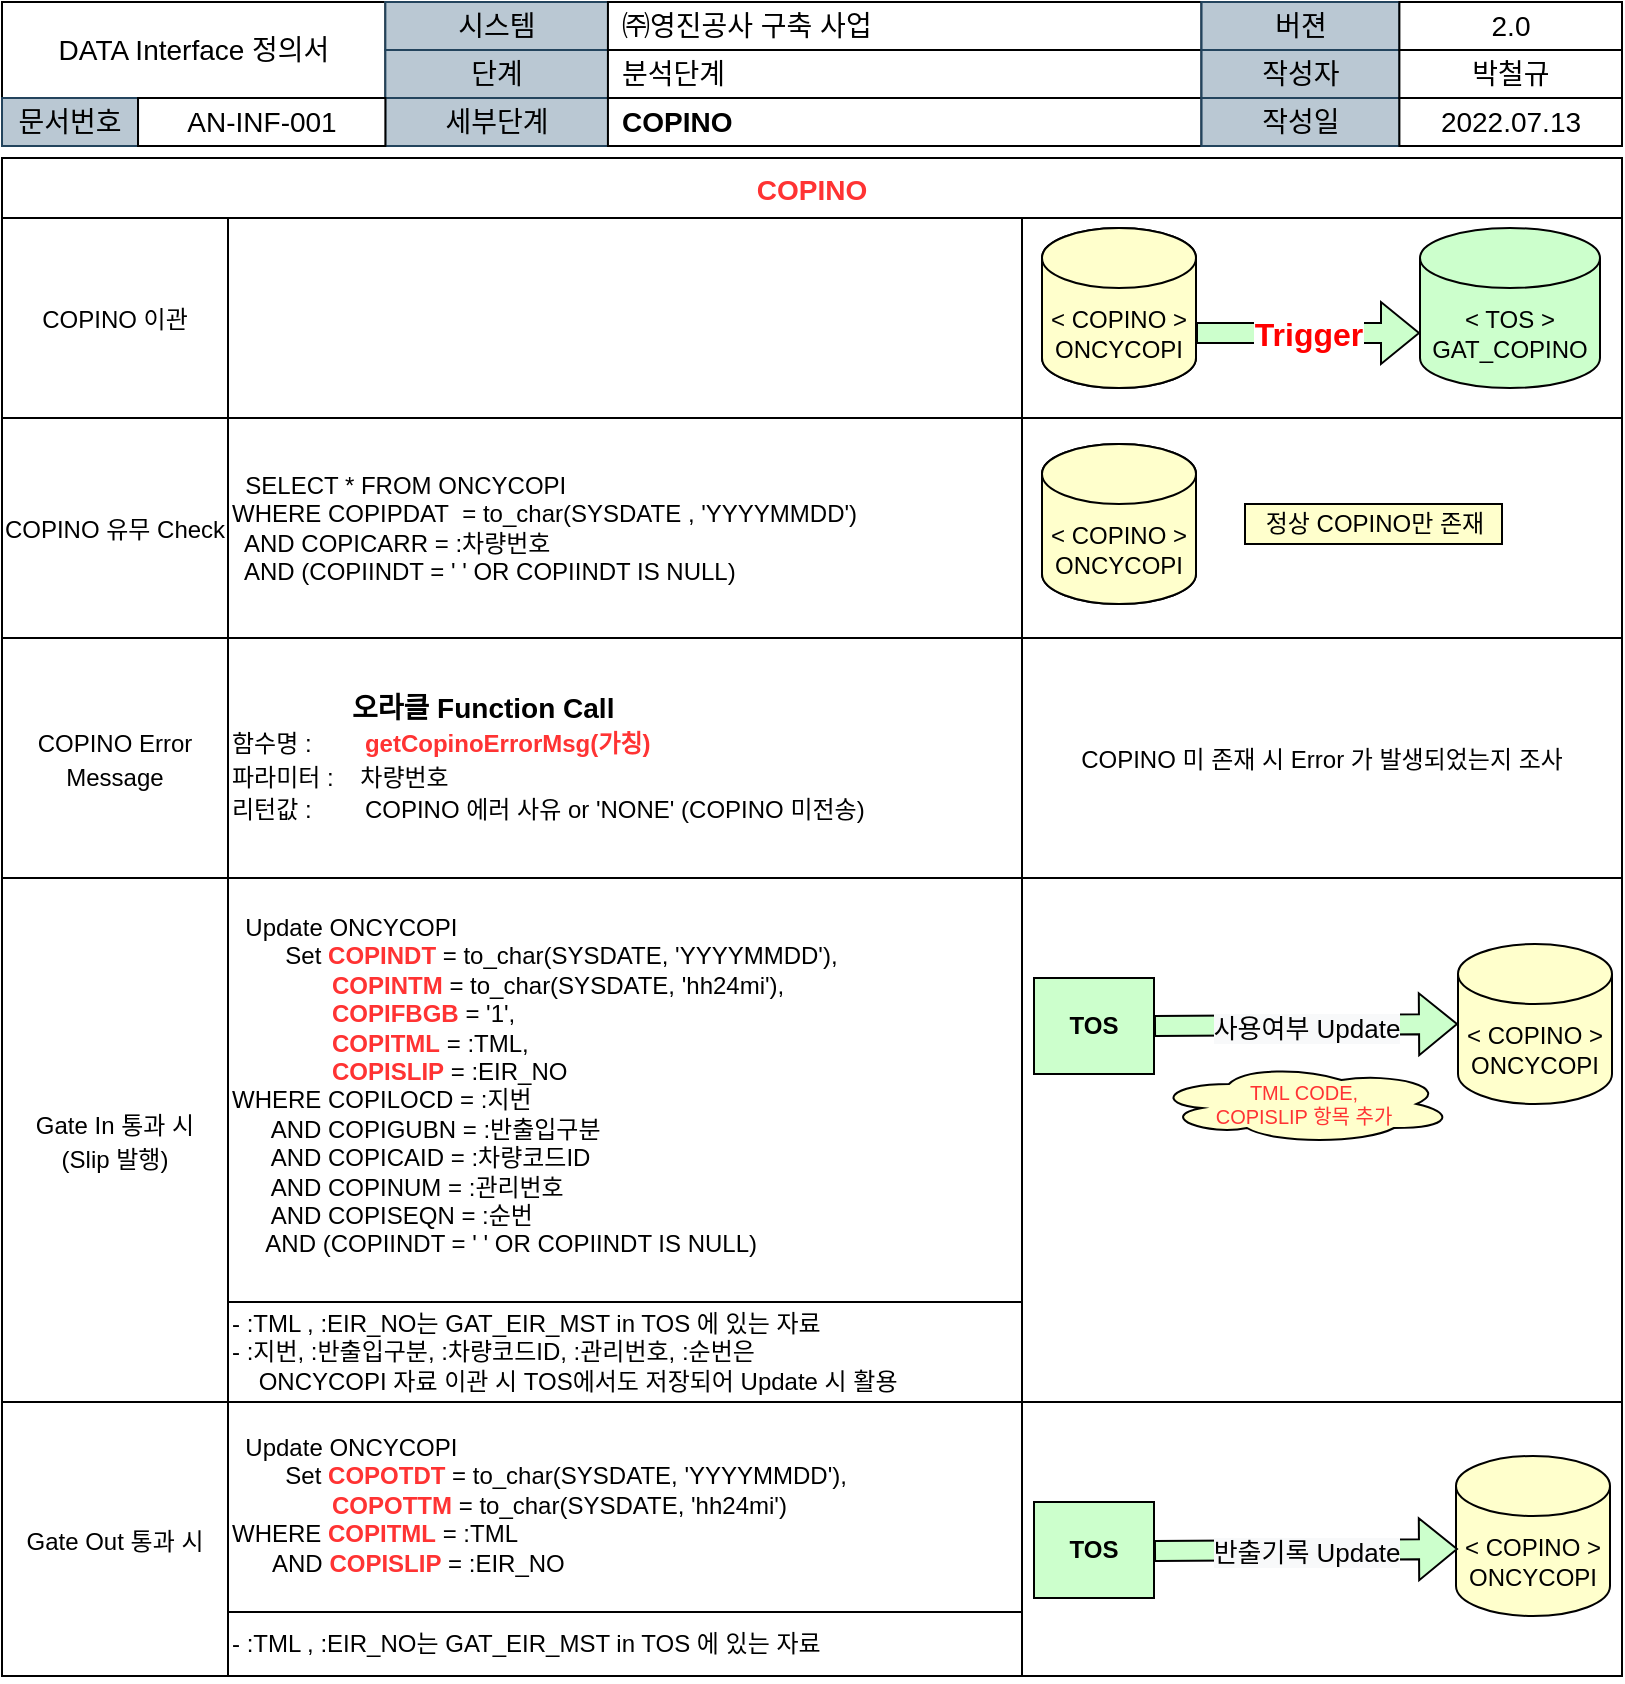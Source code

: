 <mxfile version="19.0.3" type="device" pages="5"><diagram id="rnM0VY5csj2oS7207Cfh" name="COPINO"><mxGraphModel dx="960" dy="577" grid="1" gridSize="10" guides="1" tooltips="1" connect="1" arrows="1" fold="1" page="1" pageScale="1" pageWidth="827" pageHeight="1169" background="none" math="0" shadow="0"><root><object label="" df="fafa" fsdfsdf="gbgbg" id="0"><mxCell/></object><mxCell id="1" parent="0"/><mxCell id="9i14D_2mXswaNnhj3iNQ-31" value="COPINO" style="shape=table;startSize=30;container=1;collapsible=0;childLayout=tableLayout;fontStyle=1;align=center;fontSize=14;fontColor=#FF3333;" parent="1" vertex="1"><mxGeometry x="10" y="90" width="810" height="759" as="geometry"/></mxCell><mxCell id="kt3HwLz_rHnje6H2hMLw-5" style="shape=tableRow;horizontal=0;startSize=0;swimlaneHead=0;swimlaneBody=0;top=0;left=0;bottom=0;right=0;collapsible=0;dropTarget=0;fillColor=none;points=[[0,0.5],[1,0.5]];portConstraint=eastwest;fontSize=14;fontColor=#FF3333;" parent="9i14D_2mXswaNnhj3iNQ-31" vertex="1"><mxGeometry y="30" width="810" height="100" as="geometry"/></mxCell><mxCell id="kt3HwLz_rHnje6H2hMLw-6" value="&lt;span style=&quot;color: rgb(0, 0, 0); font-size: 12px;&quot;&gt;COPINO 이관&lt;/span&gt;" style="shape=partialRectangle;html=1;whiteSpace=wrap;connectable=0;fillColor=none;top=0;left=0;bottom=0;right=0;overflow=hidden;fontSize=14;fontColor=#FF3333;" parent="kt3HwLz_rHnje6H2hMLw-5" vertex="1"><mxGeometry width="113" height="100" as="geometry"><mxRectangle width="113" height="100" as="alternateBounds"/></mxGeometry></mxCell><mxCell id="kt3HwLz_rHnje6H2hMLw-7" style="shape=partialRectangle;html=1;whiteSpace=wrap;connectable=0;fillColor=none;top=0;left=0;bottom=0;right=0;overflow=hidden;fontSize=14;fontColor=#FF3333;align=left;" parent="kt3HwLz_rHnje6H2hMLw-5" vertex="1"><mxGeometry x="113" width="397" height="100" as="geometry"><mxRectangle width="397" height="100" as="alternateBounds"/></mxGeometry></mxCell><mxCell id="kt3HwLz_rHnje6H2hMLw-8" style="shape=partialRectangle;html=1;whiteSpace=wrap;connectable=0;fillColor=none;top=0;left=0;bottom=0;right=0;overflow=hidden;fontSize=14;fontColor=#FF3333;align=center;" parent="kt3HwLz_rHnje6H2hMLw-5" vertex="1"><mxGeometry x="510" width="300" height="100" as="geometry"><mxRectangle width="300" height="100" as="alternateBounds"/></mxGeometry></mxCell><mxCell id="9i14D_2mXswaNnhj3iNQ-32" value="" style="shape=tableRow;horizontal=0;startSize=0;swimlaneHead=0;swimlaneBody=0;top=0;left=0;bottom=0;right=0;collapsible=0;dropTarget=0;fillColor=none;points=[[0,0.5],[1,0.5]];portConstraint=eastwest;fontSize=14;fontColor=#FF3333;" parent="9i14D_2mXswaNnhj3iNQ-31" vertex="1"><mxGeometry y="130" width="810" height="110" as="geometry"/></mxCell><mxCell id="9i14D_2mXswaNnhj3iNQ-34" value="&lt;span style=&quot;color: rgb(0, 0, 0); font-size: 12px;&quot;&gt;COPINO 유무 Check&lt;/span&gt;" style="shape=partialRectangle;html=1;whiteSpace=wrap;connectable=0;fillColor=none;top=0;left=0;bottom=0;right=0;overflow=hidden;fontSize=14;fontColor=#FF3333;" parent="9i14D_2mXswaNnhj3iNQ-32" vertex="1"><mxGeometry width="113" height="110" as="geometry"><mxRectangle width="113" height="110" as="alternateBounds"/></mxGeometry></mxCell><mxCell id="9i14D_2mXswaNnhj3iNQ-35" value="&lt;div style=&quot;color: rgb(0, 0, 0); font-size: 12px;&quot;&gt;&amp;nbsp; SELECT * FROM ONCYCOPI&amp;nbsp;&lt;span style=&quot;background-color: initial;&quot;&gt;&amp;nbsp;&amp;nbsp;&lt;/span&gt;&lt;/div&gt;&lt;div style=&quot;color: rgb(0, 0, 0); font-size: 12px;&quot;&gt;WHERE COPIPDAT&amp;nbsp; = to_char(SYSDATE , 'YYYYMMDD')&lt;/div&gt;&lt;div style=&quot;color: rgb(0, 0, 0); font-size: 12px;&quot;&gt;&amp;nbsp; AND COPICARR = :차량번호&lt;/div&gt;&lt;div style=&quot;color: rgb(0, 0, 0); font-size: 12px;&quot;&gt;&amp;nbsp; AND (COPIINDT = ' ' OR COPIINDT IS NULL)&lt;/div&gt;" style="shape=partialRectangle;html=1;whiteSpace=wrap;connectable=0;fillColor=none;top=0;left=0;bottom=0;right=0;overflow=hidden;fontSize=14;fontColor=#FF3333;align=left;" parent="9i14D_2mXswaNnhj3iNQ-32" vertex="1"><mxGeometry x="113" width="397" height="110" as="geometry"><mxRectangle width="397" height="110" as="alternateBounds"/></mxGeometry></mxCell><mxCell id="tZQlZ_7Xewdj7Rfa2CAm-1" value="" style="shape=partialRectangle;html=1;whiteSpace=wrap;connectable=0;fillColor=none;top=0;left=0;bottom=0;right=0;overflow=hidden;fontSize=14;fontColor=#FF3333;align=center;" parent="9i14D_2mXswaNnhj3iNQ-32" vertex="1"><mxGeometry x="510" width="300" height="110" as="geometry"><mxRectangle width="300" height="110" as="alternateBounds"/></mxGeometry></mxCell><mxCell id="9i14D_2mXswaNnhj3iNQ-36" value="" style="shape=tableRow;horizontal=0;startSize=0;swimlaneHead=0;swimlaneBody=0;top=0;left=0;bottom=0;right=0;collapsible=0;dropTarget=0;fillColor=none;points=[[0,0.5],[1,0.5]];portConstraint=eastwest;fontSize=14;fontColor=#FF3333;" parent="9i14D_2mXswaNnhj3iNQ-31" vertex="1"><mxGeometry y="240" width="810" height="120" as="geometry"/></mxCell><mxCell id="9i14D_2mXswaNnhj3iNQ-38" value="&lt;span style=&quot;color: rgb(0, 0, 0); font-size: 12px;&quot;&gt;COPINO Error Message&lt;/span&gt;" style="shape=partialRectangle;html=1;whiteSpace=wrap;connectable=0;fillColor=none;top=0;left=0;bottom=0;right=0;overflow=hidden;fontSize=14;fontColor=#FF3333;" parent="9i14D_2mXswaNnhj3iNQ-36" vertex="1"><mxGeometry width="113" height="120" as="geometry"><mxRectangle width="113" height="120" as="alternateBounds"/></mxGeometry></mxCell><mxCell id="9i14D_2mXswaNnhj3iNQ-39" value="&lt;span style=&quot;color: rgb(0, 0, 0); font-size: 12px;&quot;&gt;&amp;nbsp; &amp;nbsp; &amp;nbsp; &amp;nbsp; &amp;nbsp; &amp;nbsp; &amp;nbsp; &amp;nbsp; &amp;nbsp;&amp;nbsp;&lt;/span&gt;&lt;font style=&quot;color: rgb(0, 0, 0);&quot;&gt;&lt;b&gt;오라클 Function Call&lt;/b&gt;&lt;/font&gt;&lt;br style=&quot;color: rgb(0, 0, 0); font-size: 12px;&quot;&gt;&lt;span style=&quot;font-size: 12px;&quot;&gt;&lt;font color=&quot;#000000&quot;&gt;함수명 :&amp;nbsp; &amp;nbsp; &amp;nbsp; &amp;nbsp; &lt;/font&gt;&lt;b style=&quot;&quot;&gt;getCopinoErrorMsg(가칭)&lt;/b&gt;&lt;/span&gt;&lt;br style=&quot;color: rgb(0, 0, 0); font-size: 12px;&quot;&gt;&lt;span style=&quot;color: rgb(0, 0, 0); font-size: 12px;&quot;&gt;파라미터 :&amp;nbsp; &amp;nbsp; 차량번호&lt;/span&gt;&lt;br style=&quot;color: rgb(0, 0, 0); font-size: 12px;&quot;&gt;&lt;span style=&quot;color: rgb(0, 0, 0); font-size: 12px;&quot;&gt;리턴값 :&amp;nbsp; &amp;nbsp; &amp;nbsp; &amp;nbsp; COPINO 에러 사유 or&amp;nbsp;&lt;/span&gt;&lt;span style=&quot;color: rgb(0, 0, 0); font-size: 12px;&quot;&gt;'NONE' (COPINO 미전송)&lt;/span&gt;" style="shape=partialRectangle;html=1;whiteSpace=wrap;connectable=0;fillColor=none;top=0;left=0;bottom=0;right=0;overflow=hidden;fontSize=14;fontColor=#FF3333;align=left;" parent="9i14D_2mXswaNnhj3iNQ-36" vertex="1"><mxGeometry x="113" width="397" height="120" as="geometry"><mxRectangle width="397" height="120" as="alternateBounds"/></mxGeometry></mxCell><mxCell id="tZQlZ_7Xewdj7Rfa2CAm-2" value="&lt;span style=&quot;color: rgb(0, 0, 0); font-size: 12px;&quot;&gt;COPINO 미 존재 시 Error 가 발생되었는지 조사&lt;/span&gt;" style="shape=partialRectangle;html=1;whiteSpace=wrap;connectable=0;fillColor=none;top=0;left=0;bottom=0;right=0;overflow=hidden;fontSize=14;fontColor=#FF3333;align=center;" parent="9i14D_2mXswaNnhj3iNQ-36" vertex="1"><mxGeometry x="510" width="300" height="120" as="geometry"><mxRectangle width="300" height="120" as="alternateBounds"/></mxGeometry></mxCell><mxCell id="9i14D_2mXswaNnhj3iNQ-40" value="" style="shape=tableRow;horizontal=0;startSize=0;swimlaneHead=0;swimlaneBody=0;top=0;left=0;bottom=0;right=0;collapsible=0;dropTarget=0;fillColor=none;points=[[0,0.5],[1,0.5]];portConstraint=eastwest;fontSize=14;fontColor=#FF3333;" parent="9i14D_2mXswaNnhj3iNQ-31" vertex="1"><mxGeometry y="360" width="810" height="262" as="geometry"/></mxCell><mxCell id="9i14D_2mXswaNnhj3iNQ-42" value="&lt;span style=&quot;color: rgb(0, 0, 0); font-size: 12px;&quot;&gt;Gate In 통과 시&lt;br&gt;(Slip 발행)&lt;br&gt;&lt;/span&gt;" style="shape=partialRectangle;html=1;whiteSpace=wrap;connectable=0;fillColor=none;top=0;left=0;bottom=0;right=0;overflow=hidden;fontSize=14;fontColor=#FF3333;" parent="9i14D_2mXswaNnhj3iNQ-40" vertex="1"><mxGeometry width="113" height="262" as="geometry"><mxRectangle width="113" height="262" as="alternateBounds"/></mxGeometry></mxCell><mxCell id="9i14D_2mXswaNnhj3iNQ-43" value="&lt;div style=&quot;color: rgb(0, 0, 0); font-size: 12px;&quot;&gt;&amp;nbsp; Update ONCYCOPI&amp;nbsp;&lt;span style=&quot;background-color: initial;&quot;&gt;&amp;nbsp;&lt;/span&gt;&lt;/div&gt;&lt;div style=&quot;color: rgb(0, 0, 0); font-size: 12px;&quot;&gt;&lt;span style=&quot;background-color: initial;&quot;&gt;&amp;nbsp; &amp;nbsp; &amp;nbsp; &amp;nbsp; Set&amp;nbsp;&lt;font color=&quot;#ff3333&quot;&gt;&lt;b&gt;COPINDT&lt;/b&gt;&lt;/font&gt;&amp;nbsp;= to_char(SYSDATE, 'YYYYMMDD'),&lt;/span&gt;&lt;/div&gt;&lt;div style=&quot;color: rgb(0, 0, 0); font-size: 12px;&quot;&gt;&lt;span style=&quot;background-color: initial;&quot;&gt;&amp;nbsp; &amp;nbsp; &amp;nbsp; &amp;nbsp; &amp;nbsp; &amp;nbsp; &amp;nbsp; &amp;nbsp;&lt;b&gt;&lt;font color=&quot;#ff3333&quot;&gt;COPINTM&lt;/font&gt;&lt;/b&gt;&amp;nbsp;= to_char(SYSDATE, 'hh24mi'),&lt;/span&gt;&lt;/div&gt;&lt;div style=&quot;font-size: 12px;&quot;&gt;&lt;span style=&quot;background-color: initial;&quot;&gt;&lt;font color=&quot;#000000&quot;&gt;&amp;nbsp; &amp;nbsp; &amp;nbsp; &amp;nbsp; &amp;nbsp; &amp;nbsp; &amp;nbsp; &amp;nbsp;&lt;/font&gt;&lt;b&gt;COPIFBGB&lt;/b&gt; &lt;font color=&quot;#000000&quot;&gt;= '1',&lt;/font&gt;&lt;/span&gt;&lt;/div&gt;&lt;div style=&quot;font-size: 12px;&quot;&gt;&lt;b&gt;&amp;nbsp; &amp;nbsp; &amp;nbsp; &amp;nbsp; &amp;nbsp; &amp;nbsp; &amp;nbsp; &amp;nbsp;COPITML&lt;/b&gt;&lt;font color=&quot;#000000&quot;&gt;&amp;nbsp;= :TML,&lt;/font&gt;&lt;span style=&quot;background-color: initial;&quot;&gt;&lt;font color=&quot;#000000&quot;&gt;&lt;br&gt;&lt;/font&gt;&lt;/span&gt;&lt;/div&gt;&lt;div style=&quot;font-size: 12px;&quot;&gt;&lt;span style=&quot;background-color: initial;&quot;&gt;&lt;font color=&quot;#000000&quot;&gt;&amp;nbsp; &amp;nbsp; &amp;nbsp; &amp;nbsp; &amp;nbsp; &amp;nbsp; &amp;nbsp; &amp;nbsp;&lt;/font&gt;&lt;b&gt;COPISLIP&lt;/b&gt;&lt;font color=&quot;#000000&quot;&gt; = :EIR_NO&lt;/font&gt;&lt;/span&gt;&lt;/div&gt;&lt;div style=&quot;color: rgb(0, 0, 0); font-size: 12px;&quot;&gt;WHERE COPILOCD = :지번&lt;/div&gt;&lt;div style=&quot;color: rgb(0, 0, 0); font-size: 12px;&quot;&gt;&amp;nbsp; &amp;nbsp; &amp;nbsp; AND COPIGUBN = :반출입구분&lt;/div&gt;&lt;div style=&quot;color: rgb(0, 0, 0); font-size: 12px;&quot;&gt;&amp;nbsp; &amp;nbsp; &amp;nbsp; AND COPICAID = :차량코드ID&lt;/div&gt;&lt;div style=&quot;color: rgb(0, 0, 0); font-size: 12px;&quot;&gt;&amp;nbsp; &amp;nbsp; &amp;nbsp; AND COPINUM = :관리번호&lt;/div&gt;&lt;div style=&quot;color: rgb(0, 0, 0); font-size: 12px;&quot;&gt;&amp;nbsp; &amp;nbsp; &amp;nbsp; AND COPISEQN = :순번&amp;nbsp;&lt;/div&gt;&lt;div style=&quot;color: rgb(0, 0, 0); font-size: 12px;&quot;&gt;&amp;nbsp; &amp;nbsp; &amp;nbsp;AND (COPIINDT = ' ' OR COPIINDT IS NULL)&lt;/div&gt;" style="shape=partialRectangle;html=1;whiteSpace=wrap;connectable=0;fillColor=none;top=0;left=0;bottom=0;right=0;overflow=hidden;fontSize=14;fontColor=#FF3333;align=left;verticalAlign=top;spacingTop=11;" parent="9i14D_2mXswaNnhj3iNQ-40" vertex="1"><mxGeometry x="113" width="397" height="262" as="geometry"><mxRectangle width="397" height="262" as="alternateBounds"/></mxGeometry></mxCell><mxCell id="tZQlZ_7Xewdj7Rfa2CAm-3" value="" style="shape=partialRectangle;html=1;whiteSpace=wrap;connectable=0;fillColor=none;top=0;left=0;bottom=0;right=0;overflow=hidden;fontSize=14;fontColor=#FF3333;align=center;" parent="9i14D_2mXswaNnhj3iNQ-40" vertex="1"><mxGeometry x="510" width="300" height="262" as="geometry"><mxRectangle width="300" height="262" as="alternateBounds"/></mxGeometry></mxCell><mxCell id="9i14D_2mXswaNnhj3iNQ-44" style="shape=tableRow;horizontal=0;startSize=0;swimlaneHead=0;swimlaneBody=0;top=0;left=0;bottom=0;right=0;collapsible=0;dropTarget=0;fillColor=none;points=[[0,0.5],[1,0.5]];portConstraint=eastwest;fontSize=14;fontColor=#FF3333;" parent="9i14D_2mXswaNnhj3iNQ-31" vertex="1"><mxGeometry y="622" width="810" height="137" as="geometry"/></mxCell><mxCell id="9i14D_2mXswaNnhj3iNQ-45" value="&lt;span style=&quot;color: rgb(0, 0, 0); font-size: 12px;&quot;&gt;Gate Out 통과 시&lt;/span&gt;" style="shape=partialRectangle;html=1;whiteSpace=wrap;connectable=0;fillColor=none;top=0;left=0;bottom=0;right=0;overflow=hidden;fontSize=14;fontColor=#FF3333;" parent="9i14D_2mXswaNnhj3iNQ-44" vertex="1"><mxGeometry width="113" height="137" as="geometry"><mxRectangle width="113" height="137" as="alternateBounds"/></mxGeometry></mxCell><mxCell id="9i14D_2mXswaNnhj3iNQ-46" value="&lt;div style=&quot;color: rgb(0, 0, 0); font-size: 12px;&quot;&gt;&amp;nbsp; Update ONCYCOPI&amp;nbsp;&lt;span style=&quot;background-color: initial;&quot;&gt;&amp;nbsp;&lt;/span&gt;&lt;/div&gt;&lt;div style=&quot;color: rgb(0, 0, 0); font-size: 12px;&quot;&gt;&lt;span style=&quot;background-color: initial;&quot;&gt;&amp;nbsp; &amp;nbsp; &amp;nbsp; &amp;nbsp; Set&amp;nbsp;&lt;font color=&quot;#ff3333&quot;&gt;&lt;b&gt;COPOTDT&lt;/b&gt;&lt;/font&gt;&amp;nbsp;= to_char(SYSDATE, 'YYYYMMDD'),&lt;/span&gt;&lt;/div&gt;&lt;div style=&quot;color: rgb(0, 0, 0); font-size: 12px;&quot;&gt;&lt;span style=&quot;background-color: initial;&quot;&gt;&amp;nbsp; &amp;nbsp; &amp;nbsp; &amp;nbsp; &amp;nbsp; &amp;nbsp; &amp;nbsp; &amp;nbsp;&lt;b&gt;&lt;font color=&quot;#ff3333&quot;&gt;COPOTTM&lt;/font&gt;&lt;/b&gt;&amp;nbsp;= to_char(SYSDATE, '&lt;/span&gt;hh24mi&lt;span style=&quot;background-color: initial;&quot;&gt;')&lt;/span&gt;&lt;/div&gt;&lt;div style=&quot;font-size: 12px;&quot;&gt;&lt;font color=&quot;#000000&quot;&gt;WHERE &lt;/font&gt;&lt;b style=&quot;&quot;&gt;COPITML&lt;/b&gt;&lt;font color=&quot;#000000&quot;&gt; = :TML&lt;/font&gt;&lt;/div&gt;&lt;div style=&quot;font-size: 12px;&quot;&gt;&lt;b&gt;&amp;nbsp; &amp;nbsp; &amp;nbsp;&amp;nbsp;&lt;/b&gt;&lt;font color=&quot;#000000&quot;&gt;AND &lt;/font&gt;&lt;b&gt;COPI&lt;/b&gt;&lt;b&gt;SLIP&lt;/b&gt;&lt;font color=&quot;#000000&quot;&gt;&amp;nbsp;= :EIR_NO&lt;/font&gt;&lt;/div&gt;" style="shape=partialRectangle;html=1;whiteSpace=wrap;connectable=0;fillColor=none;top=0;left=0;bottom=0;right=0;overflow=hidden;fontSize=14;fontColor=#FF3333;align=left;verticalAlign=top;spacingTop=9;" parent="9i14D_2mXswaNnhj3iNQ-44" vertex="1"><mxGeometry x="113" width="397" height="137" as="geometry"><mxRectangle width="397" height="137" as="alternateBounds"/></mxGeometry></mxCell><mxCell id="tZQlZ_7Xewdj7Rfa2CAm-4" value="" style="shape=partialRectangle;html=1;whiteSpace=wrap;connectable=0;fillColor=none;top=0;left=0;bottom=0;right=0;overflow=hidden;fontSize=14;fontColor=#FF3333;align=center;" parent="9i14D_2mXswaNnhj3iNQ-44" vertex="1"><mxGeometry x="510" width="300" height="137" as="geometry"><mxRectangle width="300" height="137" as="alternateBounds"/></mxGeometry></mxCell><mxCell id="9i14D_2mXswaNnhj3iNQ-47" value="" style="group" parent="1" connectable="0" vertex="1"><mxGeometry x="10" y="12" width="810" height="72" as="geometry"/></mxCell><mxCell id="9i14D_2mXswaNnhj3iNQ-48" value="&lt;span style=&quot;text-align: left;&quot;&gt;DATA Interface&lt;/span&gt;&amp;nbsp;정의서" style="rounded=0;whiteSpace=wrap;html=1;fontSize=14;" parent="9i14D_2mXswaNnhj3iNQ-47" vertex="1"><mxGeometry width="191.679" height="48" as="geometry"/></mxCell><mxCell id="9i14D_2mXswaNnhj3iNQ-49" value="" style="group;fillColor=#f5f5f5;strokeColor=#666666;fontColor=#333333;" parent="9i14D_2mXswaNnhj3iNQ-47" vertex="1" connectable="0"><mxGeometry x="191.679" width="111.298" height="72" as="geometry"/></mxCell><mxCell id="9i14D_2mXswaNnhj3iNQ-50" value="시스템" style="rounded=0;whiteSpace=wrap;html=1;fontSize=14;fillColor=#bac8d3;strokeColor=#23445d;" parent="9i14D_2mXswaNnhj3iNQ-49" vertex="1"><mxGeometry width="111.298" height="24" as="geometry"/></mxCell><mxCell id="9i14D_2mXswaNnhj3iNQ-51" value="단계" style="rounded=0;whiteSpace=wrap;html=1;fontSize=14;fillColor=#bac8d3;strokeColor=#23445d;" parent="9i14D_2mXswaNnhj3iNQ-49" vertex="1"><mxGeometry y="24" width="111.298" height="24" as="geometry"/></mxCell><mxCell id="9i14D_2mXswaNnhj3iNQ-52" value="세부단계" style="rounded=0;whiteSpace=wrap;html=1;fontSize=14;fillColor=#bac8d3;strokeColor=#23445d;" parent="9i14D_2mXswaNnhj3iNQ-49" vertex="1"><mxGeometry y="48" width="111.298" height="24" as="geometry"/></mxCell><mxCell id="9i14D_2mXswaNnhj3iNQ-53" value="" style="group;align=left;" parent="9i14D_2mXswaNnhj3iNQ-47" vertex="1" connectable="0"><mxGeometry x="302.977" width="296.794" height="72" as="geometry"/></mxCell><mxCell id="9i14D_2mXswaNnhj3iNQ-54" value="㈜영진공사 구축 사업" style="rounded=0;whiteSpace=wrap;html=1;fontSize=14;align=left;spacingLeft=5;" parent="9i14D_2mXswaNnhj3iNQ-53" vertex="1"><mxGeometry width="296.794" height="24" as="geometry"/></mxCell><mxCell id="9i14D_2mXswaNnhj3iNQ-55" value="분석단계" style="rounded=0;whiteSpace=wrap;html=1;fontSize=14;align=left;spacingLeft=5;" parent="9i14D_2mXswaNnhj3iNQ-53" vertex="1"><mxGeometry y="24" width="296.794" height="24" as="geometry"/></mxCell><mxCell id="9i14D_2mXswaNnhj3iNQ-56" value="&lt;b&gt;COPINO&lt;/b&gt;" style="rounded=0;whiteSpace=wrap;html=1;fontSize=14;align=left;spacingLeft=5;" parent="9i14D_2mXswaNnhj3iNQ-53" vertex="1"><mxGeometry y="48" width="296.794" height="24" as="geometry"/></mxCell><mxCell id="9i14D_2mXswaNnhj3iNQ-57" value="" style="group;fillColor=#bac8d3;strokeColor=#23445d;" parent="9i14D_2mXswaNnhj3iNQ-47" vertex="1" connectable="0"><mxGeometry x="599.771" width="98.931" height="72" as="geometry"/></mxCell><mxCell id="9i14D_2mXswaNnhj3iNQ-58" value="버젼" style="rounded=0;whiteSpace=wrap;html=1;fontSize=14;fillColor=#bac8d3;strokeColor=#23445d;" parent="9i14D_2mXswaNnhj3iNQ-57" vertex="1"><mxGeometry width="98.931" height="24" as="geometry"/></mxCell><mxCell id="9i14D_2mXswaNnhj3iNQ-59" value="작성자" style="rounded=0;whiteSpace=wrap;html=1;fontSize=14;fillColor=#bac8d3;strokeColor=#23445d;" parent="9i14D_2mXswaNnhj3iNQ-57" vertex="1"><mxGeometry y="24" width="98.931" height="24" as="geometry"/></mxCell><mxCell id="9i14D_2mXswaNnhj3iNQ-60" value="작성일" style="rounded=0;whiteSpace=wrap;html=1;fontSize=14;fillColor=#bac8d3;strokeColor=#23445d;" parent="9i14D_2mXswaNnhj3iNQ-57" vertex="1"><mxGeometry y="48" width="98.931" height="24" as="geometry"/></mxCell><mxCell id="9i14D_2mXswaNnhj3iNQ-61" value="" style="group" parent="9i14D_2mXswaNnhj3iNQ-47" vertex="1" connectable="0"><mxGeometry x="698.702" width="111.298" height="72" as="geometry"/></mxCell><mxCell id="9i14D_2mXswaNnhj3iNQ-62" value="2.0" style="rounded=0;whiteSpace=wrap;html=1;fontSize=14;" parent="9i14D_2mXswaNnhj3iNQ-61" vertex="1"><mxGeometry width="111.298" height="24" as="geometry"/></mxCell><mxCell id="9i14D_2mXswaNnhj3iNQ-63" style="edgeStyle=orthogonalEdgeStyle;rounded=0;orthogonalLoop=1;jettySize=auto;html=1;exitX=0.75;exitY=1;exitDx=0;exitDy=0;" parent="9i14D_2mXswaNnhj3iNQ-61" source="9i14D_2mXswaNnhj3iNQ-64" target="9i14D_2mXswaNnhj3iNQ-65" edge="1"><mxGeometry relative="1" as="geometry"><Array as="points"><mxPoint x="86.565" y="60"/><mxPoint x="86.565" y="60"/></Array></mxGeometry></mxCell><mxCell id="9i14D_2mXswaNnhj3iNQ-64" value="박철규" style="rounded=0;whiteSpace=wrap;html=1;fontSize=14;" parent="9i14D_2mXswaNnhj3iNQ-61" vertex="1"><mxGeometry y="24" width="111.298" height="24" as="geometry"/></mxCell><mxCell id="9i14D_2mXswaNnhj3iNQ-65" value="2022.07.13" style="rounded=0;whiteSpace=wrap;html=1;fontSize=14;" parent="9i14D_2mXswaNnhj3iNQ-61" vertex="1"><mxGeometry y="48" width="111.298" height="24" as="geometry"/></mxCell><mxCell id="9i14D_2mXswaNnhj3iNQ-66" value="문서번호" style="rounded=0;whiteSpace=wrap;html=1;fontSize=14;fillColor=#bac8d3;strokeColor=#23445d;" parent="9i14D_2mXswaNnhj3iNQ-47" vertex="1"><mxGeometry y="48" width="68.015" height="24" as="geometry"/></mxCell><mxCell id="9i14D_2mXswaNnhj3iNQ-67" value="AN-INF-001" style="rounded=0;whiteSpace=wrap;html=1;fontSize=14;" parent="9i14D_2mXswaNnhj3iNQ-47" vertex="1"><mxGeometry x="68.015" y="48" width="123.664" height="24" as="geometry"/></mxCell><mxCell id="9i14D_2mXswaNnhj3iNQ-82" value="TML CODE, &lt;br&gt;COPISLIP 항목 추가" style="ellipse;shape=cloud;whiteSpace=wrap;html=1;fontSize=10;fontColor=#FF3333;fillColor=#FFFFCC;" parent="1" vertex="1"><mxGeometry x="586" y="543" width="150" height="40" as="geometry"/></mxCell><mxCell id="tZQlZ_7Xewdj7Rfa2CAm-7" value="&amp;lt; COPINO &amp;gt;&lt;br&gt;ONCYCOPI" style="shape=cylinder3;whiteSpace=wrap;html=1;boundedLbl=1;backgroundOutline=1;size=15;fillColor=#CCFFE6;" parent="1" vertex="1"><mxGeometry x="530" y="233" width="77" height="80" as="geometry"/></mxCell><mxCell id="tZQlZ_7Xewdj7Rfa2CAm-10" value="&amp;lt; COPINO &amp;gt;&lt;br&gt;ONCYCOPI" style="shape=cylinder3;whiteSpace=wrap;html=1;boundedLbl=1;backgroundOutline=1;size=15;fillColor=#FFFFCC;" parent="1" vertex="1"><mxGeometry x="738" y="483" width="77" height="80" as="geometry"/></mxCell><mxCell id="tZQlZ_7Xewdj7Rfa2CAm-11" value="&amp;lt; COPINO &amp;gt;&lt;br&gt;ONCYCOPI" style="shape=cylinder3;whiteSpace=wrap;html=1;boundedLbl=1;backgroundOutline=1;size=15;fillColor=#FFFFCC;" parent="1" vertex="1"><mxGeometry x="737" y="739" width="77" height="80" as="geometry"/></mxCell><mxCell id="drp6XWlcldwxaqQ99hSr-1" value="정상 COPINO만 존재" style="rounded=0;whiteSpace=wrap;html=1;fontSize=12;fontColor=#000000;fillColor=#FFFFCC;" parent="1" vertex="1"><mxGeometry x="631.5" y="263" width="128.5" height="20" as="geometry"/></mxCell><mxCell id="cCJEloyuc-SXgR_LIK8V-1" value="&amp;lt; COPINO &amp;gt;&lt;br&gt;ONCYCOPI" style="shape=cylinder3;whiteSpace=wrap;html=1;boundedLbl=1;backgroundOutline=1;size=15;fillColor=#CCFFE6;" parent="1" vertex="1"><mxGeometry x="530" y="125" width="77" height="80" as="geometry"/></mxCell><mxCell id="31ae5DClLHuf4h6py99_-1" value="&amp;lt; TOS &amp;gt;&lt;br&gt;GAT_COPINO" style="shape=cylinder3;whiteSpace=wrap;html=1;boundedLbl=1;backgroundOutline=1;size=15;fillColor=#CCFFCC;" parent="1" vertex="1"><mxGeometry x="719" y="125" width="90" height="80" as="geometry"/></mxCell><mxCell id="31ae5DClLHuf4h6py99_-2" value="Trigger" style="shape=flexArrow;endArrow=classic;html=1;rounded=0;fontSize=16;fontColor=#FF0000;entryX=0;entryY=0;entryDx=0;entryDy=52.5;entryPerimeter=0;exitX=1;exitY=0;exitDx=0;exitDy=52.5;exitPerimeter=0;fontStyle=1;fillColor=#CCFFCC;" parent="1" source="cCJEloyuc-SXgR_LIK8V-1" target="31ae5DClLHuf4h6py99_-1" edge="1"><mxGeometry width="50" height="50" relative="1" as="geometry"><mxPoint x="390" y="380" as="sourcePoint"/><mxPoint x="440" y="330" as="targetPoint"/></mxGeometry></mxCell><mxCell id="hmZLFD2O5Gk5KtUYJvys-1" value="&amp;lt; COPINO &amp;gt;&lt;br&gt;ONCYCOPI" style="shape=cylinder3;whiteSpace=wrap;html=1;boundedLbl=1;backgroundOutline=1;size=15;fillColor=#FFFFCC;" parent="1" vertex="1"><mxGeometry x="530" y="125" width="77" height="80" as="geometry"/></mxCell><mxCell id="hmZLFD2O5Gk5KtUYJvys-2" value="&amp;lt; COPINO &amp;gt;&lt;br&gt;ONCYCOPI" style="shape=cylinder3;whiteSpace=wrap;html=1;boundedLbl=1;backgroundOutline=1;size=15;fillColor=#FFFFCC;" parent="1" vertex="1"><mxGeometry x="530" y="233" width="77" height="80" as="geometry"/></mxCell><mxCell id="PJ2_Rz8wnGjiaFfvKKgK-1" value="TOS" style="rounded=0;whiteSpace=wrap;html=1;fontSize=12;fontColor=#000000;fillColor=#CCFFCC;fontStyle=1" parent="1" vertex="1"><mxGeometry x="526" y="500" width="60" height="48" as="geometry"/></mxCell><mxCell id="PJ2_Rz8wnGjiaFfvKKgK-2" value="&lt;span style=&quot;color: rgb(0, 0, 0); font-family: Helvetica; font-style: normal; font-variant-ligatures: normal; font-variant-caps: normal; font-weight: 400; letter-spacing: normal; orphans: 2; text-align: center; text-indent: 0px; text-transform: none; widows: 2; word-spacing: 0px; -webkit-text-stroke-width: 0px; background-color: rgb(248, 249, 250); text-decoration-thickness: initial; text-decoration-style: initial; text-decoration-color: initial; font-size: 13px;&quot;&gt;사용여부 Update&lt;/span&gt;" style="shape=flexArrow;endArrow=classic;html=1;rounded=0;fontSize=16;fontColor=#FF0000;entryX=0;entryY=0.5;entryDx=0;entryDy=0;entryPerimeter=0;exitX=1;exitY=0.5;exitDx=0;exitDy=0;fillColor=#CCFFCC;" parent="1" source="PJ2_Rz8wnGjiaFfvKKgK-1" target="tZQlZ_7Xewdj7Rfa2CAm-10" edge="1"><mxGeometry width="50" height="50" relative="1" as="geometry"><mxPoint x="390" y="453" as="sourcePoint"/><mxPoint x="440" y="403" as="targetPoint"/></mxGeometry></mxCell><mxCell id="PJ2_Rz8wnGjiaFfvKKgK-3" value="TOS" style="rounded=0;whiteSpace=wrap;html=1;fontSize=12;fontColor=#000000;fillColor=#CCFFCC;fontStyle=1" parent="1" vertex="1"><mxGeometry x="526" y="762" width="60" height="48" as="geometry"/></mxCell><mxCell id="PJ2_Rz8wnGjiaFfvKKgK-4" value="&lt;span style=&quot;color: rgb(0, 0, 0); font-family: Helvetica; font-style: normal; font-variant-ligatures: normal; font-variant-caps: normal; font-weight: 400; letter-spacing: normal; orphans: 2; text-align: center; text-indent: 0px; text-transform: none; widows: 2; word-spacing: 0px; -webkit-text-stroke-width: 0px; background-color: rgb(248, 249, 250); text-decoration-thickness: initial; text-decoration-style: initial; text-decoration-color: initial; font-size: 13px;&quot;&gt;&lt;span style=&quot;&quot;&gt;반출기록&lt;/span&gt;&amp;nbsp;Update&lt;/span&gt;" style="shape=flexArrow;endArrow=classic;html=1;rounded=0;fontSize=16;fontColor=#FF0000;entryX=0;entryY=0.5;entryDx=0;entryDy=0;entryPerimeter=0;exitX=1;exitY=0.5;exitDx=0;exitDy=0;fillColor=#CCFFCC;" parent="1" edge="1"><mxGeometry width="50" height="50" relative="1" as="geometry"><mxPoint x="586" y="786.5" as="sourcePoint"/><mxPoint x="738" y="785.5" as="targetPoint"/></mxGeometry></mxCell><mxCell id="9lP0E3fIlbbCWYgXe9za-1" value="&lt;div style=&quot;&quot;&gt;- :TML , :EIR_NO는 GAT_EIR_MST in TOS 에 있는 자료&lt;br&gt;&lt;/div&gt;&lt;div style=&quot;&quot;&gt;- :지번, :반출입구분, :차량코드ID, :관리번호, :순번은&amp;nbsp;&lt;/div&gt;&lt;div style=&quot;&quot;&gt;&amp;nbsp; &amp;nbsp; ONCYCOPI 자료 이관 시 TOS에서도 저장되어 Update 시 활용&lt;/div&gt;" style="rounded=0;whiteSpace=wrap;html=1;fontSize=12;fontColor=#000000;fillColor=#FFFFFF;align=left;" parent="1" vertex="1"><mxGeometry x="123" y="662" width="397" height="50" as="geometry"/></mxCell><mxCell id="WK6-TcMR7zR9tWYfGEKn-1" value="&lt;div style=&quot;&quot;&gt;- :TML , :EIR_NO는 GAT_EIR_MST in TOS 에 있는 자료&lt;br&gt;&lt;/div&gt;" style="rounded=0;whiteSpace=wrap;html=1;fontSize=12;fontColor=#000000;fillColor=#FFFFFF;align=left;" parent="1" vertex="1"><mxGeometry x="123" y="817" width="397" height="32" as="geometry"/></mxCell><mxCell id="j8z0QvlohCjBaln-vwks-32" value="제목 없는 레이어" parent="0"/><mxCell id="j8z0QvlohCjBaln-vwks-35" value="제목 없는 레이어" parent="0"/></root></mxGraphModel></diagram><diagram id="65R7NkQ-HAzWBRA5X7gf" name="BKG M/D 자료 이관"><mxGraphModel dx="960" dy="577" grid="1" gridSize="10" guides="1" tooltips="1" connect="1" arrows="1" fold="1" page="1" pageScale="1" pageWidth="827" pageHeight="1169" math="0" shadow="0"><root><mxCell id="0"/><mxCell id="1" parent="0"/><mxCell id="XAVcKg6whuCoSOIbQTKU-1" value="" style="group" parent="1" connectable="0" vertex="1"><mxGeometry x="10" y="12" width="810" height="72" as="geometry"/></mxCell><mxCell id="XAVcKg6whuCoSOIbQTKU-2" value="&lt;span style=&quot;text-align: left;&quot;&gt;DATA Interface&amp;nbsp;&lt;/span&gt;정의서" style="rounded=0;whiteSpace=wrap;html=1;fontSize=14;" parent="XAVcKg6whuCoSOIbQTKU-1" vertex="1"><mxGeometry width="191.679" height="48" as="geometry"/></mxCell><mxCell id="XAVcKg6whuCoSOIbQTKU-3" value="" style="group;fillColor=#f5f5f5;strokeColor=#666666;fontColor=#333333;" parent="XAVcKg6whuCoSOIbQTKU-1" vertex="1" connectable="0"><mxGeometry x="191.679" width="111.298" height="72" as="geometry"/></mxCell><mxCell id="XAVcKg6whuCoSOIbQTKU-4" value="시스템" style="rounded=0;whiteSpace=wrap;html=1;fontSize=14;fillColor=#bac8d3;strokeColor=#23445d;" parent="XAVcKg6whuCoSOIbQTKU-3" vertex="1"><mxGeometry width="111.298" height="24" as="geometry"/></mxCell><mxCell id="XAVcKg6whuCoSOIbQTKU-5" value="단계" style="rounded=0;whiteSpace=wrap;html=1;fontSize=14;fillColor=#bac8d3;strokeColor=#23445d;" parent="XAVcKg6whuCoSOIbQTKU-3" vertex="1"><mxGeometry y="24" width="111.298" height="24" as="geometry"/></mxCell><mxCell id="XAVcKg6whuCoSOIbQTKU-6" value="세부단계" style="rounded=0;whiteSpace=wrap;html=1;fontSize=14;fillColor=#bac8d3;strokeColor=#23445d;" parent="XAVcKg6whuCoSOIbQTKU-3" vertex="1"><mxGeometry y="48" width="111.298" height="24" as="geometry"/></mxCell><mxCell id="XAVcKg6whuCoSOIbQTKU-7" value="" style="group;align=left;" parent="XAVcKg6whuCoSOIbQTKU-1" vertex="1" connectable="0"><mxGeometry x="302.977" width="296.794" height="72" as="geometry"/></mxCell><mxCell id="XAVcKg6whuCoSOIbQTKU-8" value="㈜영진공사 구축 사업" style="rounded=0;whiteSpace=wrap;html=1;fontSize=14;align=left;spacingLeft=5;" parent="XAVcKg6whuCoSOIbQTKU-7" vertex="1"><mxGeometry width="296.794" height="24" as="geometry"/></mxCell><mxCell id="XAVcKg6whuCoSOIbQTKU-9" value="분석단계" style="rounded=0;whiteSpace=wrap;html=1;fontSize=14;align=left;spacingLeft=5;" parent="XAVcKg6whuCoSOIbQTKU-7" vertex="1"><mxGeometry y="24" width="296.794" height="24" as="geometry"/></mxCell><mxCell id="XAVcKg6whuCoSOIbQTKU-10" value="&lt;b&gt;BKG M/D 자료 이관&lt;/b&gt;" style="rounded=0;whiteSpace=wrap;html=1;fontSize=14;align=left;spacingLeft=5;" parent="XAVcKg6whuCoSOIbQTKU-7" vertex="1"><mxGeometry y="48" width="296.794" height="24" as="geometry"/></mxCell><mxCell id="XAVcKg6whuCoSOIbQTKU-11" value="" style="group;fillColor=#bac8d3;strokeColor=#23445d;" parent="XAVcKg6whuCoSOIbQTKU-1" vertex="1" connectable="0"><mxGeometry x="599.771" width="98.931" height="72" as="geometry"/></mxCell><mxCell id="XAVcKg6whuCoSOIbQTKU-12" value="버젼" style="rounded=0;whiteSpace=wrap;html=1;fontSize=14;fillColor=#bac8d3;strokeColor=#23445d;" parent="XAVcKg6whuCoSOIbQTKU-11" vertex="1"><mxGeometry width="98.931" height="24" as="geometry"/></mxCell><mxCell id="XAVcKg6whuCoSOIbQTKU-13" value="작성자" style="rounded=0;whiteSpace=wrap;html=1;fontSize=14;fillColor=#bac8d3;strokeColor=#23445d;" parent="XAVcKg6whuCoSOIbQTKU-11" vertex="1"><mxGeometry y="24" width="98.931" height="24" as="geometry"/></mxCell><mxCell id="XAVcKg6whuCoSOIbQTKU-14" value="작성일" style="rounded=0;whiteSpace=wrap;html=1;fontSize=14;fillColor=#bac8d3;strokeColor=#23445d;" parent="XAVcKg6whuCoSOIbQTKU-11" vertex="1"><mxGeometry y="48" width="98.931" height="24" as="geometry"/></mxCell><mxCell id="XAVcKg6whuCoSOIbQTKU-15" value="" style="group" parent="XAVcKg6whuCoSOIbQTKU-1" vertex="1" connectable="0"><mxGeometry x="698.702" width="111.298" height="72" as="geometry"/></mxCell><mxCell id="XAVcKg6whuCoSOIbQTKU-16" value="2.0" style="rounded=0;whiteSpace=wrap;html=1;fontSize=14;" parent="XAVcKg6whuCoSOIbQTKU-15" vertex="1"><mxGeometry width="111.298" height="24" as="geometry"/></mxCell><mxCell id="XAVcKg6whuCoSOIbQTKU-17" style="edgeStyle=orthogonalEdgeStyle;rounded=0;orthogonalLoop=1;jettySize=auto;html=1;exitX=0.75;exitY=1;exitDx=0;exitDy=0;" parent="XAVcKg6whuCoSOIbQTKU-15" source="XAVcKg6whuCoSOIbQTKU-18" target="XAVcKg6whuCoSOIbQTKU-19" edge="1"><mxGeometry relative="1" as="geometry"><Array as="points"><mxPoint x="86.565" y="60"/><mxPoint x="86.565" y="60"/></Array></mxGeometry></mxCell><mxCell id="XAVcKg6whuCoSOIbQTKU-18" value="박철규" style="rounded=0;whiteSpace=wrap;html=1;fontSize=14;" parent="XAVcKg6whuCoSOIbQTKU-15" vertex="1"><mxGeometry y="24" width="111.298" height="24" as="geometry"/></mxCell><mxCell id="XAVcKg6whuCoSOIbQTKU-19" value="2022.07.13" style="rounded=0;whiteSpace=wrap;html=1;fontSize=14;" parent="XAVcKg6whuCoSOIbQTKU-15" vertex="1"><mxGeometry y="48" width="111.298" height="24" as="geometry"/></mxCell><mxCell id="XAVcKg6whuCoSOIbQTKU-20" value="문서번호" style="rounded=0;whiteSpace=wrap;html=1;fontSize=14;fillColor=#bac8d3;strokeColor=#23445d;" parent="XAVcKg6whuCoSOIbQTKU-1" vertex="1"><mxGeometry y="48" width="68.015" height="24" as="geometry"/></mxCell><mxCell id="XAVcKg6whuCoSOIbQTKU-21" value="AN-INF-002" style="rounded=0;whiteSpace=wrap;html=1;fontSize=14;" parent="XAVcKg6whuCoSOIbQTKU-1" vertex="1"><mxGeometry x="68.015" y="48" width="123.664" height="24" as="geometry"/></mxCell><mxCell id="XAVcKg6whuCoSOIbQTKU-22" value="Booking" style="shape=table;startSize=30;container=1;collapsible=0;childLayout=tableLayout;fontStyle=1;align=center;fontSize=14;fontColor=#FF3333;" parent="1" vertex="1"><mxGeometry x="10" y="89" width="810" height="931" as="geometry"/></mxCell><mxCell id="XAVcKg6whuCoSOIbQTKU-23" value="" style="shape=tableRow;horizontal=0;startSize=0;swimlaneHead=0;swimlaneBody=0;top=0;left=0;bottom=0;right=0;collapsible=0;dropTarget=0;fillColor=none;points=[[0,0.5],[1,0.5]];portConstraint=eastwest;fontSize=14;fontColor=#FF3333;" parent="XAVcKg6whuCoSOIbQTKU-22" vertex="1"><mxGeometry y="30" width="810" height="111" as="geometry"/></mxCell><mxCell id="XAVcKg6whuCoSOIbQTKU-24" value="&lt;font color=&quot;#000000&quot;&gt;&lt;span style=&quot;font-size: 12px;&quot;&gt;Booking 번호 변환&lt;/span&gt;&lt;/font&gt;" style="shape=partialRectangle;html=1;whiteSpace=wrap;connectable=0;fillColor=none;top=0;left=0;bottom=0;right=0;overflow=hidden;fontSize=14;fontColor=#FF3333;" parent="XAVcKg6whuCoSOIbQTKU-23" vertex="1"><mxGeometry width="110" height="111" as="geometry"><mxRectangle width="110" height="111" as="alternateBounds"/></mxGeometry></mxCell><mxCell id="XAVcKg6whuCoSOIbQTKU-25" value="&lt;div style=&quot;&quot;&gt;&lt;div style=&quot;font-size: 12px;&quot;&gt;&lt;font color=&quot;#000000&quot;&gt;&amp;nbsp; &amp;nbsp; &amp;nbsp; &amp;nbsp; &amp;nbsp; &amp;nbsp; &amp;nbsp; &amp;nbsp; &amp;nbsp;&amp;nbsp;&lt;/font&gt;&lt;font style=&quot;color: rgb(0, 0, 0); font-size: 14px;&quot;&gt;&lt;b&gt;오라클 Function Call&lt;/b&gt;&lt;/font&gt;&lt;/div&gt;&lt;div style=&quot;color: rgb(0, 0, 0); font-size: 12px;&quot;&gt;&lt;b&gt;&lt;br&gt;&lt;/b&gt;&lt;/div&gt;&lt;div style=&quot;color: rgb(0, 0, 0); font-size: 12px;&quot;&gt;&lt;div style=&quot;color: rgb(255, 51, 51);&quot;&gt;&lt;font color=&quot;#000000&quot;&gt;&amp;nbsp;&lt;/font&gt;&lt;br&gt;&lt;font color=&quot;#000000&quot;&gt;함수명 :&amp;nbsp; &amp;nbsp; &amp;nbsp; &amp;nbsp;&amp;nbsp;&lt;/font&gt;&lt;b&gt;Conv_BKG (BKG#,&amp;nbsp;&lt;/b&gt;&lt;b&gt;:선사코드, :구분) (가칭)&lt;/b&gt;&lt;br&gt;&lt;font color=&quot;#000000&quot;&gt;파라미터 :&amp;nbsp; &amp;nbsp; 예약번호 + 순번 in BKG, '','C'&lt;/font&gt;&lt;br&gt;&lt;font color=&quot;#000000&quot;&gt;리턴값 :&amp;nbsp; &amp;nbsp; &amp;nbsp; &amp;nbsp; Copino Booking 번호&lt;br&gt;&lt;/font&gt;&lt;/div&gt;&lt;/div&gt;&lt;/div&gt;" style="shape=partialRectangle;html=1;whiteSpace=wrap;connectable=0;fillColor=none;top=0;left=0;bottom=0;right=0;overflow=hidden;fontSize=14;fontColor=#FF3333;align=left;" parent="XAVcKg6whuCoSOIbQTKU-23" vertex="1"><mxGeometry x="110" width="420" height="111" as="geometry"><mxRectangle width="420" height="111" as="alternateBounds"/></mxGeometry></mxCell><mxCell id="XAVcKg6whuCoSOIbQTKU-26" value="&lt;font style=&quot;font-size: 12px;&quot; color=&quot;#000000&quot;&gt;- TOS's BKG M/D은 Copino BKG 번호 사용&lt;br&gt;- 통합정보시스템의 Booking M/D를 이관하기&amp;nbsp;&lt;br&gt;&amp;nbsp; &amp;nbsp;위해 BKG M/D에 있는 BKG 번호를 &lt;br&gt;&amp;nbsp; &amp;nbsp;Copino BKG 번호로 변환 필요&lt;/font&gt;" style="shape=partialRectangle;html=1;whiteSpace=wrap;connectable=0;fillColor=none;top=0;left=0;bottom=0;right=0;overflow=hidden;fontSize=13;fontColor=#FF3333;align=left;" parent="XAVcKg6whuCoSOIbQTKU-23" vertex="1"><mxGeometry x="530" width="280" height="111" as="geometry"><mxRectangle width="280" height="111" as="alternateBounds"/></mxGeometry></mxCell><mxCell id="XAVcKg6whuCoSOIbQTKU-27" style="shape=tableRow;horizontal=0;startSize=0;swimlaneHead=0;swimlaneBody=0;top=0;left=0;bottom=0;right=0;collapsible=0;dropTarget=0;fillColor=none;points=[[0,0.5],[1,0.5]];portConstraint=eastwest;fontSize=14;fontColor=#FF3333;" parent="XAVcKg6whuCoSOIbQTKU-22" vertex="1"><mxGeometry y="141" width="810" height="790" as="geometry"/></mxCell><mxCell id="XAVcKg6whuCoSOIbQTKU-28" value="&lt;span style=&quot;color: rgb(0, 0, 0); font-size: 12px;&quot;&gt;Booking &lt;br&gt;정보&lt;br&gt;가져오기&lt;br&gt;&lt;/span&gt;" style="shape=partialRectangle;html=1;whiteSpace=wrap;connectable=0;fillColor=none;top=0;left=0;bottom=0;right=0;overflow=hidden;fontSize=14;fontColor=#FF3333;" parent="XAVcKg6whuCoSOIbQTKU-27" vertex="1"><mxGeometry width="110" height="790" as="geometry"><mxRectangle width="110" height="790" as="alternateBounds"/></mxGeometry></mxCell><mxCell id="XAVcKg6whuCoSOIbQTKU-29" value="&lt;div style=&quot;font-size: 12px;&quot;&gt;&lt;font color=&quot;#000000&quot;&gt;&amp;nbsp;&amp;lt; Sample &amp;gt;&lt;/font&gt;&lt;/div&gt;&lt;div style=&quot;font-size: 12px;&quot;&gt;&lt;font style=&quot;font-size: 12px;&quot; color=&quot;#000000&quot;&gt;SELECT 'R' || mst.RQWOORNO || mst.RQWOSEQN AS &quot;MSG_SEQ&quot;,&lt;/font&gt;&lt;/div&gt;&lt;div style=&quot;font-size: 12px;&quot;&gt;&lt;font style=&quot;font-size: 12px;&quot; color=&quot;#000000&quot;&gt;&amp;nbsp; &amp;nbsp; &amp;nbsp; &amp;nbsp;mst.RQWOORNO AS &quot;MSG_NAME&quot;,&lt;/font&gt;&lt;/div&gt;&lt;div style=&quot;font-size: 12px;&quot;&gt;&lt;font style=&quot;font-size: 12px;&quot; color=&quot;#000000&quot;&gt;&amp;nbsp; &amp;nbsp; &amp;nbsp; &amp;nbsp;mst.RQWOSEQN&amp;nbsp; AS &quot;RCV_SEQ&quot;,&lt;/font&gt;&lt;span style=&quot;color: rgb(0, 0, 0); background-color: initial;&quot;&gt;&amp;nbsp; &amp;nbsp; &amp;nbsp; &amp;nbsp;&lt;/span&gt;&lt;/div&gt;&lt;font style=&quot;font-size: 12px;&quot;&gt;&lt;b style=&quot;&quot;&gt;&amp;nbsp; &amp;nbsp; &amp;nbsp; &amp;nbsp;&lt;/b&gt;&lt;b&gt;Conv_BKG (BKG#, '', 'C')&lt;/b&gt;&lt;font style=&quot;font-size: 12px;&quot; color=&quot;#000000&quot;&gt;&amp;nbsp;'&lt;/font&gt;&lt;span style=&quot;color: rgb(0, 0, 0);&quot;&gt;OPR_BKG_NO&lt;/span&gt;&lt;font style=&quot;font-size: 12px;&quot; color=&quot;#000000&quot;&gt;'&lt;/font&gt;&lt;/font&gt;&lt;div style=&quot;font-size: 12px;&quot;&gt;&lt;font style=&quot;font-size: 12px;&quot; color=&quot;#000000&quot;&gt;&amp;nbsp; &amp;nbsp; &amp;nbsp; &amp;nbsp;'9' AS &quot;FUNC_KND&quot;,&amp;nbsp; &amp;nbsp; &amp;nbsp; &amp;nbsp; &amp;nbsp; ---'9' 원본&lt;/font&gt;&lt;/div&gt;&lt;div style=&quot;font-size: 12px;&quot;&gt;&lt;font style=&quot;font-size: 12px;&quot; color=&quot;#000000&quot;&gt;&amp;nbsp; &amp;nbsp; &amp;nbsp; &amp;nbsp;'YOUNGJIN' AS &quot;SENDER&quot;,&lt;/font&gt;&lt;/div&gt;&lt;div style=&quot;font-size: 12px;&quot;&gt;&lt;font style=&quot;font-size: 12px;&quot; color=&quot;#000000&quot;&gt;&amp;nbsp; &amp;nbsp; &amp;nbsp; &amp;nbsp;'TOS' AS &quot;RECEIVER&quot;,&lt;/font&gt;&lt;/div&gt;&lt;div style=&quot;font-size: 12px;&quot;&gt;&lt;font style=&quot;font-size: 12px;&quot; color=&quot;#000000&quot;&gt;&amp;nbsp; &amp;nbsp; &amp;nbsp; &amp;nbsp;mst.RQWOBUND AS &quot;CNL&quot;,&lt;/font&gt;&lt;/div&gt;&lt;div style=&quot;font-size: 12px;&quot;&gt;&lt;font style=&quot;font-size: 12px;&quot; color=&quot;#000000&quot;&gt;&amp;nbsp; &amp;nbsp; &amp;nbsp; &amp;nbsp;(SELECT substr(STNDRKDS, 5, 3) FROM COMMSTND&amp;nbsp;&lt;/font&gt;&lt;/div&gt;&lt;div style=&quot;font-size: 12px;&quot;&gt;&lt;font style=&quot;font-size: 12px;&quot; color=&quot;#000000&quot;&gt;&amp;nbsp; &amp;nbsp; &amp;nbsp; &amp;nbsp; &amp;nbsp;WHERE STNDETGB = '808'&amp;nbsp;&lt;/font&gt;&lt;/div&gt;&lt;div style=&quot;font-size: 12px;&quot;&gt;&lt;font style=&quot;font-size: 12px;&quot; color=&quot;#000000&quot;&gt;&amp;nbsp; &amp;nbsp; &amp;nbsp; &amp;nbsp; &amp;nbsp; &amp;nbsp; &amp;nbsp; &amp;nbsp;AND STNDETCD = mst.RQWOSHIP ) AS &quot;CNTR_OPR&quot;,&lt;/font&gt;&lt;/div&gt;&lt;div style=&quot;font-size: 12px;&quot;&gt;&lt;font style=&quot;font-size: 12px;&quot; color=&quot;#000000&quot;&gt;&amp;nbsp; &amp;nbsp; &amp;nbsp; &amp;nbsp;mst.RQWOVOYA AS &quot;LINE_VVD&quot;,&lt;/font&gt;&lt;/div&gt;&lt;div style=&quot;font-size: 12px;&quot;&gt;&lt;font style=&quot;font-size: 12px;&quot; color=&quot;#000000&quot;&gt;&amp;nbsp; &amp;nbsp; &amp;nbsp; &amp;nbsp;'' AS &quot;CALL_SIGN&quot;,&lt;/font&gt;&lt;/div&gt;&lt;div style=&quot;font-size: 12px;&quot;&gt;&lt;font style=&quot;font-size: 12px;&quot; color=&quot;#000000&quot;&gt;&amp;nbsp; &amp;nbsp; &amp;nbsp; &amp;nbsp;substr(mst.RQWODPOT, 1, 5) AS &quot;POD&quot;,&lt;/font&gt;&lt;/div&gt;&lt;div style=&quot;font-size: 12px;&quot;&gt;&lt;font style=&quot;font-size: 12px;&quot; color=&quot;#000000&quot;&gt;&amp;nbsp; &amp;nbsp; &amp;nbsp; &amp;nbsp;substr(mst.RQWOLPOT, 1, 5) AS &quot;POL&quot;,&lt;/font&gt;&lt;/div&gt;&lt;div style=&quot;font-size: 12px;&quot;&gt;&lt;font style=&quot;font-size: 12px;&quot; color=&quot;#000000&quot;&gt;&amp;nbsp; &amp;nbsp; &amp;nbsp; &amp;nbsp;substr(mst.RQWOACOD, 1, 5) AS &quot;PVY&quot;,&lt;/font&gt;&lt;/div&gt;&lt;div style=&quot;font-size: 12px;&quot;&gt;&lt;font style=&quot;font-size: 12px;&quot; color=&quot;#000000&quot;&gt;&amp;nbsp; &amp;nbsp; &amp;nbsp; &amp;nbsp;mst.RQWOREMK AS &quot;MEMO&quot;,&lt;/font&gt;&lt;/div&gt;&lt;div style=&quot;font-size: 12px;&quot;&gt;&lt;font style=&quot;font-size: 12px;&quot; color=&quot;#000000&quot;&gt;&amp;nbsp; &amp;nbsp; &amp;nbsp; &amp;nbsp;substr(dtl.RQDTREMK, 1, 4) AS &quot;ISO&quot;,&lt;/font&gt;&lt;/div&gt;&lt;div style=&quot;font-size: 12px;&quot;&gt;&lt;font style=&quot;font-size: 12px;&quot; color=&quot;#000000&quot;&gt;&amp;nbsp; &amp;nbsp; &amp;nbsp; &amp;nbsp;dtl.RQDTSIZE AS &quot;CNTR_SIZ&quot;,&lt;/font&gt;&lt;/div&gt;&lt;div style=&quot;font-size: 12px;&quot;&gt;&lt;font style=&quot;font-size: 12px;&quot; color=&quot;#000000&quot;&gt;&amp;nbsp; &amp;nbsp; &amp;nbsp; &amp;nbsp;substr(dtl.RQDTCLAS, 3,2) AS &quot;CNTR_TYP&quot;,&lt;/font&gt;&lt;/div&gt;&lt;div style=&quot;font-size: 12px;&quot;&gt;&lt;font style=&quot;font-size: 12px;&quot; color=&quot;#000000&quot;&gt;&amp;nbsp; &amp;nbsp; &amp;nbsp; &amp;nbsp;TO_DATE(mst.RQWODATE) AS &quot;PICKUP_DTE&quot;,&lt;/font&gt;&lt;/div&gt;&lt;div style=&quot;font-size: 12px;&quot;&gt;&lt;font style=&quot;font-size: 12px;&quot; color=&quot;#000000&quot;&gt;&amp;nbsp; &amp;nbsp; &amp;nbsp; &amp;nbsp;dtl.RQDTQNTY AS &quot;BOOK_CNT&quot;,&lt;/font&gt;&lt;/div&gt;&lt;div style=&quot;font-size: 12px;&quot;&gt;&lt;font style=&quot;font-size: 12px;&quot; color=&quot;#000000&quot;&gt;&amp;nbsp; &amp;nbsp; &amp;nbsp; &amp;nbsp;'' AS &quot;DG_IMDG&quot;,&lt;/font&gt;&lt;/div&gt;&lt;div style=&quot;font-size: 12px;&quot;&gt;&lt;font style=&quot;font-size: 12px;&quot; color=&quot;#000000&quot;&gt;&amp;nbsp; &amp;nbsp; &amp;nbsp; &amp;nbsp;'' AS &quot;DG_UNNO&quot;,&lt;/font&gt;&lt;/div&gt;&lt;div style=&quot;font-size: 12px;&quot;&gt;&lt;font style=&quot;font-size: 12px;&quot; color=&quot;#000000&quot;&gt;&amp;nbsp; &amp;nbsp; &amp;nbsp; &amp;nbsp;to_number(NVL(REGEXP_REPLACE(mst.RQWOTEMP,&amp;nbsp;&lt;/font&gt;&lt;/div&gt;&lt;div style=&quot;font-size: 12px;&quot;&gt;&lt;font style=&quot;font-size: 12px;&quot; color=&quot;#000000&quot;&gt;&amp;nbsp; &amp;nbsp; &amp;nbsp; &amp;nbsp;'[^0-9.-]', ''), '0')) AS &quot;RE_TEMP&quot;,&lt;/font&gt;&lt;/div&gt;&lt;div style=&quot;font-size: 12px;&quot;&gt;&lt;font style=&quot;font-size: 12px;&quot; color=&quot;#000000&quot;&gt;&amp;nbsp; &amp;nbsp; &amp;nbsp; &amp;nbsp;decode(substr(dtl.RQDTCLAS, 3, 1), 'R', 'C', NULL) AS &quot;RE_COF&quot;,&amp;nbsp; &amp;nbsp;&lt;/font&gt;&lt;/div&gt;&lt;div style=&quot;font-size: 12px;&quot;&gt;&lt;font style=&quot;font-size: 12px;&quot; color=&quot;#000000&quot;&gt;&amp;nbsp; &amp;nbsp; &amp;nbsp; &amp;nbsp;'' AS &quot;OVER_HGT&quot;,&lt;/font&gt;&lt;/div&gt;&lt;div style=&quot;font-size: 12px;&quot;&gt;&lt;font style=&quot;font-size: 12px;&quot; color=&quot;#000000&quot;&gt;&amp;nbsp; &amp;nbsp; &amp;nbsp; &amp;nbsp;'' AS &quot;OVER_WIDHP&quot;,&lt;/font&gt;&lt;/div&gt;&lt;div style=&quot;font-size: 12px;&quot;&gt;&lt;font style=&quot;font-size: 12px;&quot; color=&quot;#000000&quot;&gt;&amp;nbsp; &amp;nbsp; &amp;nbsp; &amp;nbsp;'' AS &quot;OVER_LENG&quot;,&lt;/font&gt;&lt;/div&gt;&lt;div style=&quot;font-size: 12px;&quot;&gt;&lt;font style=&quot;font-size: 12px;&quot; color=&quot;#000000&quot;&gt;&amp;nbsp; &amp;nbsp; &amp;nbsp; &amp;nbsp;'' AS &quot;OVER_LENB&quot;,&lt;/font&gt;&lt;/div&gt;&lt;div style=&quot;font-size: 12px;&quot;&gt;&lt;font style=&quot;font-size: 12px;&quot; color=&quot;#000000&quot;&gt;&amp;nbsp; &amp;nbsp; &amp;nbsp; &amp;nbsp;'T' AS &quot;DLV_MODE&quot;,&lt;/font&gt;&lt;/div&gt;&lt;div style=&quot;font-size: 12px;&quot;&gt;&lt;font style=&quot;font-size: 12px;&quot; color=&quot;#000000&quot;&gt;&amp;nbsp; &amp;nbsp; &amp;nbsp; &amp;nbsp;'' AS &quot;NEW_VAN&quot;,&lt;/font&gt;&lt;/div&gt;&lt;div style=&quot;font-size: 12px;&quot;&gt;&lt;font style=&quot;font-size: 12px;&quot; color=&quot;#000000&quot;&gt;&amp;nbsp; &amp;nbsp; &amp;nbsp; &amp;nbsp;'' AS &quot;OOL_TAG&quot;,&amp;nbsp; &amp;nbsp; &amp;nbsp; &amp;nbsp; &amp;nbsp;--- L: LEAVE, O: OWNER&lt;/font&gt;&lt;/div&gt;&lt;div style=&quot;font-size: 12px;&quot;&gt;&lt;font style=&quot;font-size: 12px;&quot; color=&quot;#000000&quot;&gt;&amp;nbsp; &amp;nbsp; &amp;nbsp; &amp;nbsp;'' AS &quot;SOC&quot;,&lt;/font&gt;&lt;/div&gt;&lt;div style=&quot;font-size: 12px;&quot;&gt;&lt;font style=&quot;font-size: 12px;&quot; color=&quot;#000000&quot;&gt;&amp;nbsp; &amp;nbsp; &amp;nbsp; &amp;nbsp;'' AS &quot;VENT&quot;,&lt;/font&gt;&lt;/div&gt;&lt;div style=&quot;font-size: 12px;&quot;&gt;&lt;font style=&quot;font-size: 12px;&quot; color=&quot;#000000&quot;&gt;&amp;nbsp; &amp;nbsp; &amp;nbsp; &amp;nbsp;'' AS &quot;RCV_DOC_NO&quot;,&lt;/font&gt;&lt;/div&gt;&lt;div style=&quot;font-size: 12px;&quot;&gt;&lt;font style=&quot;font-size: 12px;&quot; color=&quot;#000000&quot;&gt;&amp;nbsp; &amp;nbsp; &amp;nbsp; &amp;nbsp;'OUTORD' AS &quot;MSG_TYP&quot;,&lt;/font&gt;&lt;/div&gt;&lt;div style=&quot;font-size: 12px;&quot;&gt;&lt;font style=&quot;font-size: 12px;&quot; color=&quot;#000000&quot;&gt;&amp;nbsp; &amp;nbsp; &amp;nbsp; &amp;nbsp;'' AS &quot;LOAD_MSG&quot;,&lt;/font&gt;&lt;/div&gt;&lt;div style=&quot;font-size: 12px;&quot;&gt;&lt;font style=&quot;font-size: 12px;&quot; color=&quot;#000000&quot;&gt;&amp;nbsp; &amp;nbsp; &amp;nbsp; &amp;nbsp;'' AS &quot;LOAD_TAG&quot;,&lt;/font&gt;&lt;/div&gt;&lt;div style=&quot;font-size: 12px;&quot;&gt;&lt;font style=&quot;font-size: 12px;&quot; color=&quot;#000000&quot;&gt;&amp;nbsp; &amp;nbsp; &amp;nbsp; &amp;nbsp;'NA' AS &quot;RCV_TYP&quot;,&lt;/font&gt;&lt;/div&gt;&lt;div style=&quot;font-size: 12px;&quot;&gt;&lt;font style=&quot;font-size: 12px;&quot; color=&quot;#000000&quot;&gt;&amp;nbsp; &amp;nbsp; &amp;nbsp; &amp;nbsp;'' AS &quot;SND_MSG&quot;,&lt;/font&gt;&lt;/div&gt;&lt;div style=&quot;font-size: 12px;&quot;&gt;&lt;font style=&quot;font-size: 12px;&quot; color=&quot;#000000&quot;&gt;&amp;nbsp; &amp;nbsp; &amp;nbsp; &amp;nbsp;'' AS &quot;SND_MSG_SEQ&quot;,&lt;/font&gt;&lt;/div&gt;&lt;div style=&quot;font-size: 12px;&quot;&gt;&lt;font style=&quot;font-size: 12px;&quot; color=&quot;#000000&quot;&gt;&amp;nbsp; &amp;nbsp; &amp;nbsp; &amp;nbsp;'' AS &quot;INPUT_PSN&quot;,&lt;/font&gt;&lt;/div&gt;&lt;div style=&quot;font-size: 12px;&quot;&gt;&lt;font style=&quot;font-size: 12px;&quot; color=&quot;#000000&quot;&gt;&amp;nbsp; &amp;nbsp; &amp;nbsp; &amp;nbsp;'' AS &quot;INPUT_DTE&quot;,&lt;/font&gt;&lt;/div&gt;&lt;div style=&quot;font-size: 12px;&quot;&gt;&lt;font style=&quot;font-size: 12px;&quot; color=&quot;#000000&quot;&gt;&amp;nbsp; &amp;nbsp; &amp;nbsp; &amp;nbsp;'' AS &quot;UPDATE_PSN&quot;,&lt;/font&gt;&lt;/div&gt;&lt;div style=&quot;font-size: 12px;&quot;&gt;&lt;font style=&quot;font-size: 12px;&quot; color=&quot;#000000&quot;&gt;&amp;nbsp; &amp;nbsp; &amp;nbsp; &amp;nbsp;'' AS &quot;UPDATE_DTE&quot;&lt;/font&gt;&lt;/div&gt;&lt;div style=&quot;font-size: 12px;&quot;&gt;&lt;font style=&quot;font-size: 12px;&quot; color=&quot;#000000&quot;&gt;FROM yj.ONCYRQWO mst, yj.ONCYRQDT dtl&lt;/font&gt;&lt;/div&gt;&lt;div style=&quot;font-size: 12px;&quot;&gt;&lt;font style=&quot;font-size: 12px;&quot; color=&quot;#000000&quot;&gt;WHERE mst.RQWOORNO = dtl.RQDTORNO&amp;nbsp;&lt;/font&gt;&lt;/div&gt;&lt;div style=&quot;font-size: 12px;&quot;&gt;&lt;font style=&quot;font-size: 12px;&quot; color=&quot;#000000&quot;&gt;&amp;nbsp; AND mst.RQWOSEQN = dtl.RQDTSEQN&amp;nbsp; yj.co&lt;/font&gt;&lt;/div&gt;&lt;div style=&quot;font-size: 12px;&quot;&gt;&lt;font style=&quot;font-size: 12px;&quot; color=&quot;#000000&quot;&gt;&amp;nbsp; AND dtl.RQDTCLAS &amp;lt;&amp;gt; '0'&amp;nbsp; &amp;nbsp; &amp;nbsp; &amp;nbsp;--- '0' 이면 부킹벌 총 갯수&lt;/font&gt;&lt;/div&gt;" style="shape=partialRectangle;html=1;whiteSpace=wrap;connectable=0;fillColor=none;top=0;left=0;bottom=0;right=0;overflow=hidden;fontSize=14;fontColor=#FF3333;align=left;" parent="XAVcKg6whuCoSOIbQTKU-27" vertex="1"><mxGeometry x="110" width="420" height="790" as="geometry"><mxRectangle width="420" height="790" as="alternateBounds"/></mxGeometry></mxCell><mxCell id="XAVcKg6whuCoSOIbQTKU-30" value="&lt;font style=&quot;&quot; color=&quot;#000000&quot;&gt;&lt;br&gt;&lt;/font&gt;" style="shape=partialRectangle;html=1;whiteSpace=wrap;connectable=0;fillColor=none;top=0;left=0;bottom=0;right=0;overflow=hidden;fontSize=13;fontColor=#FF3333;align=center;" parent="XAVcKg6whuCoSOIbQTKU-27" vertex="1"><mxGeometry x="530" width="280" height="790" as="geometry"><mxRectangle width="280" height="790" as="alternateBounds"/></mxGeometry></mxCell><mxCell id="XAVcKg6whuCoSOIbQTKU-35" value="&lt;span style=&quot;text-align: left;&quot;&gt;&amp;lt;BKG Dtl&amp;gt;&lt;br&gt;ONCYRQDT&lt;/span&gt;" style="shape=cylinder3;whiteSpace=wrap;html=1;boundedLbl=1;backgroundOutline=1;size=15;fillColor=#FFFFCC;" parent="1" vertex="1"><mxGeometry x="680" y="270" width="89" height="80" as="geometry"/></mxCell><mxCell id="XAVcKg6whuCoSOIbQTKU-37" value="&lt;span style=&quot;text-align: left;&quot;&gt;&amp;lt;BKG Mst&amp;gt;&lt;br&gt;CYS_BKG_MST&lt;br&gt;&lt;/span&gt;" style="shape=cylinder3;whiteSpace=wrap;html=1;boundedLbl=1;backgroundOutline=1;size=15;fillColor=#CCFFCC;" parent="1" vertex="1"><mxGeometry x="580" y="514.5" width="100" height="80" as="geometry"/></mxCell><mxCell id="XAVcKg6whuCoSOIbQTKU-39" value="&lt;div style=&quot;text-align: left;&quot;&gt;&lt;span style=&quot;background-color: initial;&quot;&gt;&amp;lt; BKG Mst&amp;gt;&lt;/span&gt;&lt;/div&gt;&lt;div style=&quot;text-align: left;&quot;&gt;&lt;span style=&quot;background-color: initial;&quot;&gt;ONCYRQWO&lt;/span&gt;&lt;/div&gt;" style="shape=cylinder3;whiteSpace=wrap;html=1;boundedLbl=1;backgroundOutline=1;size=15;fillColor=#FFFFCC;" parent="1" vertex="1"><mxGeometry x="591" y="270" width="89" height="80" as="geometry"/></mxCell><mxCell id="XliDezrLVuag6pd3aqGy-2" value="" style="shape=flexArrow;endArrow=classic;html=1;rounded=0;fontSize=12;fontColor=#000000;exitX=0;exitY=1;exitDx=0;exitDy=-15;exitPerimeter=0;fillColor=#CCFFCC;entryX=1;entryY=0;entryDx=0;entryDy=15;entryPerimeter=0;" parent="1" source="XAVcKg6whuCoSOIbQTKU-35" target="XAVcKg6whuCoSOIbQTKU-37" edge="1"><mxGeometry width="50" height="50" relative="1" as="geometry"><mxPoint x="390" y="410" as="sourcePoint"/><mxPoint x="440" y="360" as="targetPoint"/></mxGeometry></mxCell><mxCell id="XliDezrLVuag6pd3aqGy-1" value="&lt;b style=&quot;color: rgb(255, 51, 51);&quot;&gt;Conv_BKG (BKG#, 'C')&lt;/b&gt;&lt;br style=&quot;color: rgb(255, 51, 51);&quot;&gt;&lt;font style=&quot;&quot; color=&quot;#000000&quot;&gt;파라미터 :&amp;nbsp; &amp;nbsp; 예약번호, 순번 in BKG&lt;/font&gt;&lt;br style=&quot;color: rgb(255, 51, 51);&quot;&gt;&lt;font style=&quot;&quot; color=&quot;#000000&quot;&gt;리턴값 :&amp;nbsp; &amp;nbsp; &amp;nbsp; &amp;nbsp; 변환 Copino Booking 번호&lt;/font&gt;" style="shape=hexagon;perimeter=hexagonPerimeter2;whiteSpace=wrap;html=1;fixedSize=1;fontSize=12;fontColor=#000000;fillColor=#FFFFCC;align=left;spacingLeft=14;" parent="1" vertex="1"><mxGeometry x="560" y="390" width="250" height="80" as="geometry"/></mxCell><mxCell id="j1Bvt8Kbr47YdR9llanG-1" value="&lt;span style=&quot;text-align: left;&quot;&gt;&amp;lt;BKG_Dtl&amp;gt;&lt;br&gt;CYS_BKG_DTL&lt;br&gt;&lt;/span&gt;" style="shape=cylinder3;whiteSpace=wrap;html=1;boundedLbl=1;backgroundOutline=1;size=15;fillColor=#CCFFCC;" vertex="1" parent="1"><mxGeometry x="680" y="514.5" width="100" height="80" as="geometry"/></mxCell></root></mxGraphModel></diagram><diagram id="Z11-uCKp6O5yMU9rjBvX" name="BKG 기 반출 수량 계산"><mxGraphModel dx="960" dy="611" grid="1" gridSize="10" guides="1" tooltips="1" connect="1" arrows="1" fold="1" page="1" pageScale="1" pageWidth="827" pageHeight="1169" math="0" shadow="0"><root><mxCell id="0"/><mxCell id="1" parent="0"/><mxCell id="ZhsxBKb4A2aD_y9Mub8A-1" value="" style="group" parent="1" connectable="0" vertex="1"><mxGeometry x="10" y="12" width="810" height="72" as="geometry"/></mxCell><mxCell id="ZhsxBKb4A2aD_y9Mub8A-2" value="&lt;span style=&quot;text-align: left;&quot;&gt;DATA Interface&amp;nbsp;&lt;/span&gt;정의서" style="rounded=0;whiteSpace=wrap;html=1;fontSize=14;" parent="ZhsxBKb4A2aD_y9Mub8A-1" vertex="1"><mxGeometry width="191.679" height="48" as="geometry"/></mxCell><mxCell id="ZhsxBKb4A2aD_y9Mub8A-3" value="" style="group;fillColor=#f5f5f5;strokeColor=#666666;fontColor=#333333;" parent="ZhsxBKb4A2aD_y9Mub8A-1" vertex="1" connectable="0"><mxGeometry x="191.679" width="111.298" height="72" as="geometry"/></mxCell><mxCell id="ZhsxBKb4A2aD_y9Mub8A-4" value="시스템" style="rounded=0;whiteSpace=wrap;html=1;fontSize=14;fillColor=#bac8d3;strokeColor=#23445d;" parent="ZhsxBKb4A2aD_y9Mub8A-3" vertex="1"><mxGeometry width="111.298" height="24" as="geometry"/></mxCell><mxCell id="ZhsxBKb4A2aD_y9Mub8A-5" value="단계" style="rounded=0;whiteSpace=wrap;html=1;fontSize=14;fillColor=#bac8d3;strokeColor=#23445d;" parent="ZhsxBKb4A2aD_y9Mub8A-3" vertex="1"><mxGeometry y="24" width="111.298" height="24" as="geometry"/></mxCell><mxCell id="ZhsxBKb4A2aD_y9Mub8A-6" value="세부단계" style="rounded=0;whiteSpace=wrap;html=1;fontSize=14;fillColor=#bac8d3;strokeColor=#23445d;" parent="ZhsxBKb4A2aD_y9Mub8A-3" vertex="1"><mxGeometry y="48" width="111.298" height="24" as="geometry"/></mxCell><mxCell id="ZhsxBKb4A2aD_y9Mub8A-7" value="" style="group;align=left;" parent="ZhsxBKb4A2aD_y9Mub8A-1" vertex="1" connectable="0"><mxGeometry x="302.977" width="296.794" height="72" as="geometry"/></mxCell><mxCell id="ZhsxBKb4A2aD_y9Mub8A-8" value="㈜영진공사 구축 사업" style="rounded=0;whiteSpace=wrap;html=1;fontSize=14;align=left;spacingLeft=5;" parent="ZhsxBKb4A2aD_y9Mub8A-7" vertex="1"><mxGeometry width="296.794" height="24" as="geometry"/></mxCell><mxCell id="ZhsxBKb4A2aD_y9Mub8A-9" value="분석단계" style="rounded=0;whiteSpace=wrap;html=1;fontSize=14;align=left;spacingLeft=5;" parent="ZhsxBKb4A2aD_y9Mub8A-7" vertex="1"><mxGeometry y="24" width="296.794" height="24" as="geometry"/></mxCell><mxCell id="ZhsxBKb4A2aD_y9Mub8A-10" value="&lt;b&gt;BKG 기 반출 수량 계산&lt;/b&gt;" style="rounded=0;whiteSpace=wrap;html=1;fontSize=14;align=left;spacingLeft=5;" parent="ZhsxBKb4A2aD_y9Mub8A-7" vertex="1"><mxGeometry y="48" width="296.794" height="24" as="geometry"/></mxCell><mxCell id="ZhsxBKb4A2aD_y9Mub8A-11" value="" style="group;fillColor=#bac8d3;strokeColor=#23445d;" parent="ZhsxBKb4A2aD_y9Mub8A-1" vertex="1" connectable="0"><mxGeometry x="599.771" width="98.931" height="72" as="geometry"/></mxCell><mxCell id="ZhsxBKb4A2aD_y9Mub8A-12" value="버젼" style="rounded=0;whiteSpace=wrap;html=1;fontSize=14;fillColor=#bac8d3;strokeColor=#23445d;" parent="ZhsxBKb4A2aD_y9Mub8A-11" vertex="1"><mxGeometry width="98.931" height="24" as="geometry"/></mxCell><mxCell id="ZhsxBKb4A2aD_y9Mub8A-13" value="작성자" style="rounded=0;whiteSpace=wrap;html=1;fontSize=14;fillColor=#bac8d3;strokeColor=#23445d;" parent="ZhsxBKb4A2aD_y9Mub8A-11" vertex="1"><mxGeometry y="24" width="98.931" height="24" as="geometry"/></mxCell><mxCell id="ZhsxBKb4A2aD_y9Mub8A-14" value="작성일" style="rounded=0;whiteSpace=wrap;html=1;fontSize=14;fillColor=#bac8d3;strokeColor=#23445d;" parent="ZhsxBKb4A2aD_y9Mub8A-11" vertex="1"><mxGeometry y="48" width="98.931" height="24" as="geometry"/></mxCell><mxCell id="ZhsxBKb4A2aD_y9Mub8A-15" value="" style="group" parent="ZhsxBKb4A2aD_y9Mub8A-1" vertex="1" connectable="0"><mxGeometry x="698.702" width="111.298" height="72" as="geometry"/></mxCell><mxCell id="ZhsxBKb4A2aD_y9Mub8A-16" value="2.0" style="rounded=0;whiteSpace=wrap;html=1;fontSize=14;" parent="ZhsxBKb4A2aD_y9Mub8A-15" vertex="1"><mxGeometry width="111.298" height="24" as="geometry"/></mxCell><mxCell id="ZhsxBKb4A2aD_y9Mub8A-17" style="edgeStyle=orthogonalEdgeStyle;rounded=0;orthogonalLoop=1;jettySize=auto;html=1;exitX=0.75;exitY=1;exitDx=0;exitDy=0;" parent="ZhsxBKb4A2aD_y9Mub8A-15" source="ZhsxBKb4A2aD_y9Mub8A-18" target="ZhsxBKb4A2aD_y9Mub8A-19" edge="1"><mxGeometry relative="1" as="geometry"><Array as="points"><mxPoint x="86.565" y="60"/><mxPoint x="86.565" y="60"/></Array></mxGeometry></mxCell><mxCell id="ZhsxBKb4A2aD_y9Mub8A-18" value="박철규" style="rounded=0;whiteSpace=wrap;html=1;fontSize=14;" parent="ZhsxBKb4A2aD_y9Mub8A-15" vertex="1"><mxGeometry y="24" width="111.298" height="24" as="geometry"/></mxCell><mxCell id="ZhsxBKb4A2aD_y9Mub8A-19" value="2022.07.13" style="rounded=0;whiteSpace=wrap;html=1;fontSize=14;" parent="ZhsxBKb4A2aD_y9Mub8A-15" vertex="1"><mxGeometry y="48" width="111.298" height="24" as="geometry"/></mxCell><mxCell id="ZhsxBKb4A2aD_y9Mub8A-20" value="문서번호" style="rounded=0;whiteSpace=wrap;html=1;fontSize=14;fillColor=#bac8d3;strokeColor=#23445d;" parent="ZhsxBKb4A2aD_y9Mub8A-1" vertex="1"><mxGeometry y="48" width="68.015" height="24" as="geometry"/></mxCell><mxCell id="ZhsxBKb4A2aD_y9Mub8A-21" value="AN-INF-003" style="rounded=0;whiteSpace=wrap;html=1;fontSize=14;" parent="ZhsxBKb4A2aD_y9Mub8A-1" vertex="1"><mxGeometry x="68.015" y="48" width="123.664" height="24" as="geometry"/></mxCell><mxCell id="ZhsxBKb4A2aD_y9Mub8A-22" value="Booking" style="shape=table;startSize=30;container=1;collapsible=0;childLayout=tableLayout;fontStyle=1;align=center;fontSize=14;fontColor=#FF3333;" parent="1" vertex="1"><mxGeometry x="10" y="89" width="810" height="521" as="geometry"/></mxCell><mxCell id="ZhsxBKb4A2aD_y9Mub8A-23" value="" style="shape=tableRow;horizontal=0;startSize=0;swimlaneHead=0;swimlaneBody=0;top=0;left=0;bottom=0;right=0;collapsible=0;dropTarget=0;fillColor=none;points=[[0,0.5],[1,0.5]];portConstraint=eastwest;fontSize=14;fontColor=#FF3333;" parent="ZhsxBKb4A2aD_y9Mub8A-22" vertex="1"><mxGeometry y="30" width="810" height="131" as="geometry"/></mxCell><mxCell id="ZhsxBKb4A2aD_y9Mub8A-24" value="&lt;font color=&quot;#000000&quot;&gt;&lt;span style=&quot;font-size: 12px;&quot;&gt;Booking 번호 변환&lt;/span&gt;&lt;/font&gt;" style="shape=partialRectangle;html=1;whiteSpace=wrap;connectable=0;fillColor=none;top=0;left=0;bottom=0;right=0;overflow=hidden;fontSize=14;fontColor=#FF3333;" parent="ZhsxBKb4A2aD_y9Mub8A-23" vertex="1"><mxGeometry width="110" height="131" as="geometry"><mxRectangle width="110" height="131" as="alternateBounds"/></mxGeometry></mxCell><mxCell id="ZhsxBKb4A2aD_y9Mub8A-25" value="&lt;div style=&quot;&quot;&gt;&lt;div style=&quot;font-size: 12px;&quot;&gt;&lt;div&gt;&lt;font color=&quot;#000000&quot;&gt;&amp;nbsp; &amp;nbsp; &amp;nbsp; &amp;nbsp; &amp;nbsp; &amp;nbsp; &amp;nbsp; &amp;nbsp; &amp;nbsp;&amp;nbsp;&lt;/font&gt;&lt;font style=&quot;color: rgb(0, 0, 0); font-size: 14px;&quot;&gt;&lt;b&gt;오라클 Function Call&lt;/b&gt;&lt;/font&gt;&lt;/div&gt;&lt;div style=&quot;color: rgb(0, 0, 0);&quot;&gt;&lt;b&gt;&lt;br&gt;&lt;/b&gt;&lt;/div&gt;&lt;div style=&quot;color: rgb(0, 0, 0);&quot;&gt;&lt;div style=&quot;color: rgb(255, 51, 51);&quot;&gt;&lt;font color=&quot;#000000&quot;&gt;&amp;nbsp;&lt;/font&gt;&lt;br&gt;&lt;font color=&quot;#000000&quot;&gt;함수명 :&amp;nbsp; &amp;nbsp; &amp;nbsp; &amp;nbsp;&amp;nbsp;&lt;/font&gt;&lt;b&gt;Conv_BKG (BKG#,&amp;nbsp; :선사코드, :구분)&amp;nbsp;&lt;/b&gt;&lt;b&gt;&amp;nbsp;(가칭)&lt;/b&gt;&lt;br&gt;&lt;font color=&quot;#000000&quot;&gt;파라미터 :&amp;nbsp; &amp;nbsp; BKG# in COPINO, :선사코드, 'O'&lt;/font&gt;&lt;br&gt;&lt;font color=&quot;#000000&quot;&gt;리턴값 :&amp;nbsp; &amp;nbsp; &amp;nbsp; &amp;nbsp; Original BKG# or 'NONE'(해당 BKG 없음)&lt;/font&gt;&lt;/div&gt;&lt;/div&gt;&lt;/div&gt;&lt;/div&gt;" style="shape=partialRectangle;html=1;whiteSpace=wrap;connectable=0;fillColor=none;top=0;left=0;bottom=0;right=0;overflow=hidden;fontSize=14;fontColor=#FF3333;align=left;" parent="ZhsxBKb4A2aD_y9Mub8A-23" vertex="1"><mxGeometry x="110" width="430" height="131" as="geometry"><mxRectangle width="430" height="131" as="alternateBounds"/></mxGeometry></mxCell><mxCell id="ZhsxBKb4A2aD_y9Mub8A-26" value="&lt;font style=&quot;font-size: 12px;&quot;&gt;&lt;span style=&quot;color: rgb(0, 0, 0);&quot;&gt;COPINO에 있는 Booking 번호로&lt;br&gt;&lt;/span&gt;&lt;font style=&quot;font-size: 12px;&quot; color=&quot;#000000&quot;&gt;Booking 반출 Table(IF_BK_CNT)를&lt;br&gt;사용하기 위해서는&lt;br&gt;&lt;div&gt;&lt;span style=&quot;background-color: initial;&quot;&gt;Booking 번호를 변환해 줘야 함&lt;/span&gt;&lt;/div&gt;&lt;/font&gt;&lt;/font&gt;" style="shape=partialRectangle;html=1;whiteSpace=wrap;connectable=0;fillColor=none;top=0;left=0;bottom=0;right=0;overflow=hidden;fontSize=13;fontColor=#FF3333;align=left;" parent="ZhsxBKb4A2aD_y9Mub8A-23" vertex="1"><mxGeometry x="540" width="270" height="131" as="geometry"><mxRectangle width="270" height="131" as="alternateBounds"/></mxGeometry></mxCell><mxCell id="ZhsxBKb4A2aD_y9Mub8A-27" value="" style="shape=tableRow;horizontal=0;startSize=0;swimlaneHead=0;swimlaneBody=0;top=0;left=0;bottom=0;right=0;collapsible=0;dropTarget=0;fillColor=none;points=[[0,0.5],[1,0.5]];portConstraint=eastwest;fontSize=14;fontColor=#FF3333;" parent="ZhsxBKb4A2aD_y9Mub8A-22" vertex="1"><mxGeometry y="161" width="810" height="360" as="geometry"/></mxCell><mxCell id="ZhsxBKb4A2aD_y9Mub8A-28" value="&lt;span style=&quot;text-align: left; font-size: 13px;&quot;&gt;&lt;font style=&quot;font-size: 13px;&quot; color=&quot;#000000&quot;&gt;&lt;span style=&quot;font-size: 12px;&quot;&gt;IF_BK_CNT&lt;/span&gt;&lt;font style=&quot;font-size: 13px;&quot;&gt;&lt;br&gt;&lt;/font&gt;&lt;/font&gt;&lt;/span&gt;&lt;font style=&quot;font-size: 12px;&quot; color=&quot;#000000&quot;&gt;Update 시&lt;/font&gt;" style="shape=partialRectangle;html=1;whiteSpace=wrap;connectable=0;fillColor=none;top=0;left=0;bottom=0;right=0;overflow=hidden;fontSize=14;fontColor=#FF3333;" parent="ZhsxBKb4A2aD_y9Mub8A-27" vertex="1"><mxGeometry width="110" height="360" as="geometry"><mxRectangle width="110" height="360" as="alternateBounds"/></mxGeometry></mxCell><mxCell id="ZhsxBKb4A2aD_y9Mub8A-29" value="&lt;div style=&quot;color: rgb(0, 0, 0); font-size: 12px;&quot;&gt;&lt;font color=&quot;#000000&quot;&gt;With bk as&lt;br&gt;(SELECT&amp;nbsp;&lt;/font&gt;&lt;span style=&quot;color: rgb(255, 51, 51);&quot;&gt;&amp;nbsp;&lt;/span&gt;&lt;span style=&quot;color: rgb(255, 0, 0); font-weight: 700;&quot;&gt;Conv_BKG(BKG#, :선사코드, 'O')&lt;/span&gt;&lt;font color=&quot;#000000&quot;&gt;&amp;nbsp;&quot;BKG&quot;&lt;br&gt;&amp;nbsp; &amp;nbsp; FROM Dual),&lt;/font&gt;&lt;span style=&quot;background-color: initial;&quot;&gt;&lt;br&gt;&lt;/span&gt;&lt;/div&gt;&lt;div style=&quot;color: rgb(0, 0, 0); font-size: 12px;&quot;&gt;&amp;nbsp;bk_max as&lt;/div&gt;&lt;div style=&quot;color: rgb(0, 0, 0); font-size: 12px;&quot;&gt;&amp;nbsp;(&lt;/div&gt;&lt;div style=&quot;color: rgb(0, 0, 0); font-size: 12px;&quot;&gt;&amp;nbsp; &amp;nbsp;&amp;nbsp;&lt;span style=&quot;background-color: initial;&quot;&gt;SELECT&amp;nbsp; IFB_BKNO &quot;BKNO&quot;, IFB_SENDER &quot;SENDER&quot;,&amp;nbsp;&lt;/span&gt;&lt;/div&gt;&lt;div style=&quot;color: rgb(0, 0, 0); font-size: 12px;&quot;&gt;&lt;span style=&quot;background-color: initial;&quot;&gt;&amp;nbsp; &amp;nbsp; &amp;nbsp; &amp;nbsp; &amp;nbsp; &amp;nbsp; &amp;nbsp; &amp;nbsp; &amp;nbsp; &amp;nbsp; MAX(IFB_DATE) as &quot;MAXDATE&quot;&amp;nbsp;&lt;/span&gt;&lt;/div&gt;&lt;div style=&quot;color: rgb(0, 0, 0); font-size: 12px;&quot;&gt;&lt;span style=&quot;background-color: initial;&quot;&gt;&amp;nbsp; &amp;nbsp; &amp;nbsp; &amp;nbsp;FROM IF_BK_CNT, bk&lt;/span&gt;&lt;/div&gt;&lt;div style=&quot;font-size: 12px;&quot;&gt;&lt;font color=&quot;#000000&quot;&gt;&amp;nbsp; &amp;nbsp; WHERE&amp;nbsp;&lt;/font&gt;&lt;span style=&quot;background-color: initial;&quot;&gt;&lt;font color=&quot;#000000&quot;&gt;IFB_BKNO =&amp;nbsp;&lt;/font&gt;&lt;b&gt;&lt;font color=&quot;#ff0000&quot;&gt;bk.BKG&lt;/font&gt;&lt;/b&gt;&lt;/span&gt;&lt;/div&gt;&lt;div style=&quot;font-size: 12px;&quot;&gt;&lt;span style=&quot;background-color: initial;&quot;&gt;&lt;font color=&quot;#000000&quot;&gt;&amp;nbsp; &amp;nbsp; &amp;nbsp; &amp;nbsp; &amp;nbsp; AND IFB_ISO = :ISO&lt;/font&gt;&lt;/span&gt;&lt;/div&gt;&lt;div style=&quot;font-size: 12px;&quot;&gt;&lt;span style=&quot;background-color: initial;&quot;&gt;&lt;font color=&quot;#000000&quot;&gt;&amp;nbsp; &amp;nbsp; &amp;nbsp;GROUP BY IFB_BKNO, IFB_SENDER&lt;/font&gt;&lt;/span&gt;&lt;/div&gt;&lt;div style=&quot;color: rgb(0, 0, 0); font-size: 12px;&quot;&gt;&amp;nbsp; )&lt;/div&gt;&lt;div style=&quot;color: rgb(0, 0, 0); font-size: 12px;&quot;&gt;&lt;span style=&quot;background-color: initial;&quot;&gt;SELECT IFB_SENDER, bk_cnt.IFB_BKNO, bk_cnt.IFB_ISO, bk_cnt.&lt;/span&gt;&lt;span style=&quot;background-color: initial;&quot;&gt;IFB_CNT&amp;nbsp;&lt;/span&gt;&lt;/div&gt;&lt;div style=&quot;color: rgb(0, 0, 0); font-size: 12px;&quot;&gt;&lt;span style=&quot;background-color: initial;&quot;&gt;&amp;nbsp; FROM IF_BK_CNT bk_cnt, bk_max&lt;/span&gt;&lt;br&gt;&lt;/div&gt;&lt;div style=&quot;font-size: 12px;&quot;&gt;&lt;font color=&quot;#000000&quot;&gt;&amp;nbsp;WHERE bk_cnt.&lt;/font&gt;&lt;span style=&quot;background-color: initial;&quot;&gt;&lt;font color=&quot;#000000&quot;&gt;IFB_BKNO = bk_max&lt;/font&gt;&lt;b style=&quot;&quot;&gt;&lt;font color=&quot;#ff0000&quot;&gt;.BKNO&lt;/font&gt;&lt;/b&gt;&lt;/span&gt;&lt;/div&gt;&lt;div style=&quot;font-size: 12px;&quot;&gt;&lt;span style=&quot;background-color: initial;&quot;&gt;&lt;font color=&quot;#000000&quot;&gt;&amp;nbsp; &amp;nbsp; &amp;nbsp; AND bk_cnt.IFB_SENDER = bk_max.SENDER&lt;/font&gt;&lt;/span&gt;&lt;/div&gt;&lt;div style=&quot;font-size: 12px;&quot;&gt;&lt;span style=&quot;background-color: initial;&quot;&gt;&lt;font color=&quot;#000000&quot;&gt;&amp;nbsp; &amp;nbsp; &amp;nbsp; AND bk_cnt.IFB_DATE = bk_max.MAXDATE&lt;/font&gt;&lt;/span&gt;&lt;/div&gt;&lt;div style=&quot;font-size: 12px;&quot;&gt;&lt;span style=&quot;background-color: initial;&quot;&gt;&lt;font color=&quot;#000000&quot;&gt;&amp;nbsp; &amp;nbsp; &amp;nbsp; AND bk_cnt.IFB_ISO = :ISO&lt;/font&gt;&lt;/span&gt;&lt;/div&gt;&lt;div style=&quot;font-size: 12px;&quot;&gt;&lt;span style=&quot;background-color: initial;&quot;&gt;&lt;font color=&quot;#000000&quot;&gt;&lt;br&gt;&lt;/font&gt;&lt;/span&gt;&lt;/div&gt;&lt;div style=&quot;font-size: 12px;&quot;&gt;&lt;/div&gt;&lt;font color=&quot;#000000&quot;&gt;&lt;span style=&quot;font-size: 12px;&quot;&gt;&lt;br&gt;&lt;/span&gt;&lt;/font&gt;" style="shape=partialRectangle;html=1;whiteSpace=wrap;connectable=0;fillColor=none;top=0;left=0;bottom=0;right=0;overflow=hidden;fontSize=14;fontColor=#FF3333;align=left;" parent="ZhsxBKb4A2aD_y9Mub8A-27" vertex="1"><mxGeometry x="110" width="430" height="360" as="geometry"><mxRectangle width="430" height="360" as="alternateBounds"/></mxGeometry></mxCell><mxCell id="ZhsxBKb4A2aD_y9Mub8A-30" style="shape=partialRectangle;html=1;whiteSpace=wrap;connectable=0;fillColor=none;top=0;left=0;bottom=0;right=0;overflow=hidden;fontSize=14;fontColor=#FF3333;align=left;" parent="ZhsxBKb4A2aD_y9Mub8A-27" vertex="1"><mxGeometry x="540" width="270" height="360" as="geometry"><mxRectangle width="270" height="360" as="alternateBounds"/></mxGeometry></mxCell><mxCell id="ZhsxBKb4A2aD_y9Mub8A-31" value="&lt;span style=&quot;text-align: left;&quot;&gt;&amp;lt;반출 수량&amp;gt;&lt;/span&gt;&lt;br style=&quot;text-align: left;&quot;&gt;&lt;span style=&quot;text-align: left;&quot;&gt;IF_BK_CNT&lt;/span&gt;" style="shape=cylinder3;whiteSpace=wrap;html=1;boundedLbl=1;backgroundOutline=1;size=15;fillColor=#FFFFCC;" parent="1" vertex="1"><mxGeometry x="590" y="268" width="89.5" height="80" as="geometry"/></mxCell><mxCell id="ZhsxBKb4A2aD_y9Mub8A-32" value="&lt;span style=&quot;text-align: left;&quot;&gt;&amp;lt;TOS&amp;gt;&lt;br&gt;CY_MST_DTL&lt;/span&gt;" style="shape=cylinder3;whiteSpace=wrap;html=1;boundedLbl=1;backgroundOutline=1;size=15;fillColor=#CCFFCC;" parent="1" vertex="1"><mxGeometry x="592.5" y="448" width="88" height="80" as="geometry"/></mxCell><mxCell id="ZhsxBKb4A2aD_y9Mub8A-33" value="BKG 반출 수량 Update" style="rounded=0;whiteSpace=wrap;html=1;fontSize=12;fontColor=#000000;fillColor=#FFFFCC;" parent="1" vertex="1"><mxGeometry x="679.5" y="298" width="127.5" height="20" as="geometry"/></mxCell><mxCell id="ZhsxBKb4A2aD_y9Mub8A-34" value="TOS BKG Detail" style="rounded=0;whiteSpace=wrap;html=1;fontSize=12;fontColor=#000000;fillColor=#CCFFCC;" parent="1" vertex="1"><mxGeometry x="680.5" y="478" width="120.5" height="20" as="geometry"/></mxCell><mxCell id="ZhsxBKb4A2aD_y9Mub8A-35" value="&lt;div style=&quot;text-align: left;&quot;&gt;&lt;span style=&quot;background-color: initial;&quot;&gt;'IFB_SENDER 가 '&lt;b&gt;&lt;font color=&quot;#ff0000&quot;&gt;1510YJ&lt;/font&gt;&lt;/b&gt;' 이면 영진 CY&lt;/span&gt;&lt;/div&gt;&lt;div style=&quot;text-align: left;&quot;&gt;&lt;span style=&quot;background-color: initial;&quot;&gt;&amp;nbsp; &amp;nbsp; &amp;nbsp; &amp;nbsp; &amp;nbsp; &amp;nbsp; &amp;nbsp; &amp;nbsp; &amp;nbsp; &amp;nbsp; &amp;nbsp; &amp;nbsp; &amp;nbsp; &amp;nbsp; &amp;nbsp;'&lt;font color=&quot;#ff0000&quot;&gt;&lt;b&gt;1510IF&lt;/b&gt;&lt;/font&gt;' 이연 타 CY 또는 터미널 (신국제)&lt;/span&gt;&lt;/div&gt;" style="rounded=0;whiteSpace=wrap;html=1;fontSize=12;fontColor=#000000;fillColor=#FFFFFF;" parent="1" vertex="1"><mxGeometry x="120" y="570" width="430" height="40" as="geometry"/></mxCell><mxCell id="ZhsxBKb4A2aD_y9Mub8A-38" value="Trigger" style="shape=flexArrow;endArrow=classic;html=1;rounded=0;fontSize=15;fontColor=#FF0000;exitX=0.5;exitY=1;exitDx=0;exitDy=0;exitPerimeter=0;fontStyle=1;fillColor=#CCFFCC;" parent="1" source="ZhsxBKb4A2aD_y9Mub8A-31" target="ZhsxBKb4A2aD_y9Mub8A-32" edge="1"><mxGeometry width="50" height="50" relative="1" as="geometry"><mxPoint x="638.94" y="367.22" as="sourcePoint"/><mxPoint x="596.25" y="438" as="targetPoint"/></mxGeometry></mxCell><mxCell id="04BE0S_flModf_0aG6Ij-1" value="&lt;b style=&quot;text-align: left;&quot;&gt;&amp;nbsp;* &lt;span style=&quot;background-color: initial;&quot;&gt;기 반출수량&lt;/span&gt;&lt;/b&gt;" style="rounded=0;whiteSpace=wrap;html=1;fontSize=12;fontColor=#000000;fillColor=#FFFFFF;" parent="1" vertex="1"><mxGeometry x="550" y="570" width="270" height="40" as="geometry"/></mxCell><mxCell id="aqVIf7U87yWTqyneqGUb-1" value="&lt;font style=&quot;font-size: 13px;&quot;&gt;???&lt;/font&gt;" style="ellipse;shape=cloud;whiteSpace=wrap;html=1;fontSize=10;fontColor=#FF0000;fillColor=#CCFFCC;fontStyle=1" parent="1" vertex="1"><mxGeometry x="660" y="378" width="100.5" height="40" as="geometry"/></mxCell></root></mxGraphModel></diagram><diagram id="pme5kM0dUopEo7ikgmHe" name="BKG 반출 Count Update"><mxGraphModel dx="960" dy="611" grid="1" gridSize="10" guides="1" tooltips="1" connect="0" arrows="1" fold="1" page="1" pageScale="1" pageWidth="827" pageHeight="1169" math="0" shadow="0"><root><mxCell id="0"/><mxCell id="1" parent="0"/><mxCell id="nUlJzehhHG8VohCcOud2-1" value="" style="group" parent="1" connectable="0" vertex="1"><mxGeometry x="10" y="12" width="810" height="72" as="geometry"/></mxCell><mxCell id="nUlJzehhHG8VohCcOud2-2" value="&lt;span style=&quot;text-align: left;&quot;&gt;DATA Interface&amp;nbsp;&lt;/span&gt;정의서" style="rounded=0;whiteSpace=wrap;html=1;fontSize=14;" parent="nUlJzehhHG8VohCcOud2-1" vertex="1"><mxGeometry width="191.679" height="48" as="geometry"/></mxCell><mxCell id="nUlJzehhHG8VohCcOud2-3" value="" style="group;fillColor=#f5f5f5;strokeColor=#666666;fontColor=#333333;" parent="nUlJzehhHG8VohCcOud2-1" vertex="1" connectable="0"><mxGeometry x="191.679" width="111.298" height="72" as="geometry"/></mxCell><mxCell id="nUlJzehhHG8VohCcOud2-4" value="시스템" style="rounded=0;whiteSpace=wrap;html=1;fontSize=14;fillColor=#bac8d3;strokeColor=#23445d;" parent="nUlJzehhHG8VohCcOud2-3" vertex="1"><mxGeometry width="111.298" height="24" as="geometry"/></mxCell><mxCell id="nUlJzehhHG8VohCcOud2-5" value="단계" style="rounded=0;whiteSpace=wrap;html=1;fontSize=14;fillColor=#bac8d3;strokeColor=#23445d;" parent="nUlJzehhHG8VohCcOud2-3" vertex="1"><mxGeometry y="24" width="111.298" height="24" as="geometry"/></mxCell><mxCell id="nUlJzehhHG8VohCcOud2-6" value="세부단계" style="rounded=0;whiteSpace=wrap;html=1;fontSize=14;fillColor=#bac8d3;strokeColor=#23445d;" parent="nUlJzehhHG8VohCcOud2-3" vertex="1"><mxGeometry y="48" width="111.298" height="24" as="geometry"/></mxCell><mxCell id="nUlJzehhHG8VohCcOud2-7" value="" style="group;align=left;" parent="nUlJzehhHG8VohCcOud2-1" vertex="1" connectable="0"><mxGeometry x="302.977" width="296.794" height="72" as="geometry"/></mxCell><mxCell id="nUlJzehhHG8VohCcOud2-8" value="㈜영진공사 구축 사업" style="rounded=0;whiteSpace=wrap;html=1;fontSize=14;align=left;spacingLeft=5;" parent="nUlJzehhHG8VohCcOud2-7" vertex="1"><mxGeometry width="296.794" height="24" as="geometry"/></mxCell><mxCell id="nUlJzehhHG8VohCcOud2-9" value="분석단계" style="rounded=0;whiteSpace=wrap;html=1;fontSize=14;align=left;spacingLeft=5;" parent="nUlJzehhHG8VohCcOud2-7" vertex="1"><mxGeometry y="24" width="296.794" height="24" as="geometry"/></mxCell><mxCell id="nUlJzehhHG8VohCcOud2-10" value="&lt;b&gt;BKG 반출 Count Update&lt;/b&gt;" style="rounded=0;whiteSpace=wrap;html=1;fontSize=14;align=left;spacingLeft=5;" parent="nUlJzehhHG8VohCcOud2-7" vertex="1"><mxGeometry y="48" width="296.794" height="24" as="geometry"/></mxCell><mxCell id="nUlJzehhHG8VohCcOud2-11" value="" style="group;fillColor=#bac8d3;strokeColor=#23445d;" parent="nUlJzehhHG8VohCcOud2-1" vertex="1" connectable="0"><mxGeometry x="599.771" width="98.931" height="72" as="geometry"/></mxCell><mxCell id="nUlJzehhHG8VohCcOud2-12" value="버젼" style="rounded=0;whiteSpace=wrap;html=1;fontSize=14;fillColor=#bac8d3;strokeColor=#23445d;" parent="nUlJzehhHG8VohCcOud2-11" vertex="1"><mxGeometry width="98.931" height="24" as="geometry"/></mxCell><mxCell id="nUlJzehhHG8VohCcOud2-13" value="작성자" style="rounded=0;whiteSpace=wrap;html=1;fontSize=14;fillColor=#bac8d3;strokeColor=#23445d;" parent="nUlJzehhHG8VohCcOud2-11" vertex="1"><mxGeometry y="24" width="98.931" height="24" as="geometry"/></mxCell><mxCell id="nUlJzehhHG8VohCcOud2-14" value="작성일" style="rounded=0;whiteSpace=wrap;html=1;fontSize=14;fillColor=#bac8d3;strokeColor=#23445d;" parent="nUlJzehhHG8VohCcOud2-11" vertex="1"><mxGeometry y="48" width="98.931" height="24" as="geometry"/></mxCell><mxCell id="nUlJzehhHG8VohCcOud2-15" value="" style="group" parent="nUlJzehhHG8VohCcOud2-1" vertex="1" connectable="0"><mxGeometry x="698.702" width="111.298" height="72" as="geometry"/></mxCell><mxCell id="nUlJzehhHG8VohCcOud2-16" value="2.0" style="rounded=0;whiteSpace=wrap;html=1;fontSize=14;" parent="nUlJzehhHG8VohCcOud2-15" vertex="1"><mxGeometry width="111.298" height="24" as="geometry"/></mxCell><mxCell id="nUlJzehhHG8VohCcOud2-17" style="edgeStyle=orthogonalEdgeStyle;rounded=0;orthogonalLoop=1;jettySize=auto;html=1;exitX=0.75;exitY=1;exitDx=0;exitDy=0;" parent="nUlJzehhHG8VohCcOud2-15" source="nUlJzehhHG8VohCcOud2-18" target="nUlJzehhHG8VohCcOud2-19" edge="1"><mxGeometry relative="1" as="geometry"><Array as="points"><mxPoint x="86.565" y="60"/><mxPoint x="86.565" y="60"/></Array></mxGeometry></mxCell><mxCell id="nUlJzehhHG8VohCcOud2-18" value="박철규" style="rounded=0;whiteSpace=wrap;html=1;fontSize=14;" parent="nUlJzehhHG8VohCcOud2-15" vertex="1"><mxGeometry y="24" width="111.298" height="24" as="geometry"/></mxCell><mxCell id="nUlJzehhHG8VohCcOud2-19" value="2022.07.13" style="rounded=0;whiteSpace=wrap;html=1;fontSize=14;" parent="nUlJzehhHG8VohCcOud2-15" vertex="1"><mxGeometry y="48" width="111.298" height="24" as="geometry"/></mxCell><mxCell id="nUlJzehhHG8VohCcOud2-20" value="문서번호" style="rounded=0;whiteSpace=wrap;html=1;fontSize=14;fillColor=#bac8d3;strokeColor=#23445d;" parent="nUlJzehhHG8VohCcOud2-1" vertex="1"><mxGeometry y="48" width="68.015" height="24" as="geometry"/></mxCell><mxCell id="nUlJzehhHG8VohCcOud2-21" value="AN-INF-004" style="rounded=0;whiteSpace=wrap;html=1;fontSize=14;" parent="nUlJzehhHG8VohCcOud2-1" vertex="1"><mxGeometry x="68.015" y="48" width="123.664" height="24" as="geometry"/></mxCell><mxCell id="nUlJzehhHG8VohCcOud2-22" value="Booking" style="shape=table;startSize=30;container=1;collapsible=0;childLayout=tableLayout;fontStyle=1;align=center;fontSize=14;fontColor=#FF3333;" parent="1" vertex="1"><mxGeometry x="10" y="89" width="810" height="751" as="geometry"/></mxCell><mxCell id="nUlJzehhHG8VohCcOud2-23" value="" style="shape=tableRow;horizontal=0;startSize=0;swimlaneHead=0;swimlaneBody=0;top=0;left=0;bottom=0;right=0;collapsible=0;dropTarget=0;fillColor=none;points=[[0,0.5],[1,0.5]];portConstraint=eastwest;fontSize=14;fontColor=#FF3333;" parent="nUlJzehhHG8VohCcOud2-22" vertex="1"><mxGeometry y="30" width="810" height="121" as="geometry"/></mxCell><mxCell id="nUlJzehhHG8VohCcOud2-24" value="&lt;font color=&quot;#000000&quot;&gt;&lt;span style=&quot;font-size: 12px;&quot;&gt;Booking 번호 변환&lt;/span&gt;&lt;/font&gt;" style="shape=partialRectangle;html=1;whiteSpace=wrap;connectable=0;fillColor=none;top=0;left=0;bottom=0;right=0;overflow=hidden;fontSize=14;fontColor=#FF3333;" parent="nUlJzehhHG8VohCcOud2-23" vertex="1"><mxGeometry width="110" height="121" as="geometry"><mxRectangle width="110" height="121" as="alternateBounds"/></mxGeometry></mxCell><mxCell id="nUlJzehhHG8VohCcOud2-25" value="&lt;div style=&quot;&quot;&gt;&lt;div style=&quot;font-size: 12px;&quot;&gt;&lt;div&gt;&lt;font color=&quot;#000000&quot;&gt;&amp;nbsp; &amp;nbsp; &amp;nbsp; &amp;nbsp; &amp;nbsp; &amp;nbsp; &amp;nbsp; &amp;nbsp; &amp;nbsp;&amp;nbsp;&lt;/font&gt;&lt;font style=&quot;color: rgb(0, 0, 0); font-size: 14px;&quot;&gt;&lt;b&gt;오라클 Function Call&lt;/b&gt;&lt;/font&gt;&lt;/div&gt;&lt;div style=&quot;color: rgb(0, 0, 0);&quot;&gt;&lt;b&gt;&lt;br&gt;&lt;/b&gt;&lt;/div&gt;&lt;div style=&quot;color: rgb(0, 0, 0);&quot;&gt;&lt;div style=&quot;color: rgb(255, 51, 51);&quot;&gt;&lt;font color=&quot;#000000&quot;&gt;&amp;nbsp;&lt;/font&gt;&lt;br&gt;&lt;font color=&quot;#000000&quot;&gt;함수명 :&amp;nbsp; &amp;nbsp; &amp;nbsp; &amp;nbsp;&amp;nbsp;&lt;/font&gt;&lt;b&gt;Conv_BKG (BKG#,&amp;nbsp;&lt;/b&gt;&lt;b&gt;:선사코드, :구분)&amp;nbsp;&lt;/b&gt;&lt;b&gt;&amp;nbsp;(가칭)&lt;/b&gt;&lt;br&gt;&lt;font color=&quot;#000000&quot;&gt;파라미터 :&amp;nbsp; &amp;nbsp; BKG# in COPINO,&amp;nbsp;&lt;/font&gt;&lt;span style=&quot;color: rgb(0, 0, 0);&quot;&gt;:선사코드, 'O'&lt;/span&gt;&lt;br&gt;&lt;font color=&quot;#000000&quot;&gt;리턴값 :&amp;nbsp; &amp;nbsp; &amp;nbsp; &amp;nbsp; Original BKG# or 'NONE'(해당 BKG 없음)&lt;/font&gt;&lt;/div&gt;&lt;/div&gt;&lt;/div&gt;&lt;/div&gt;" style="shape=partialRectangle;html=1;whiteSpace=wrap;connectable=0;fillColor=none;top=0;left=0;bottom=0;right=0;overflow=hidden;fontSize=14;fontColor=#FF3333;align=left;" parent="nUlJzehhHG8VohCcOud2-23" vertex="1"><mxGeometry x="110" width="420" height="121" as="geometry"><mxRectangle width="420" height="121" as="alternateBounds"/></mxGeometry></mxCell><mxCell id="nUlJzehhHG8VohCcOud2-26" value="&lt;span style=&quot;font-size: 12px; color: rgb(0, 0, 0);&quot;&gt;COPINO에 있는 Booking 번호로&lt;br&gt;&lt;/span&gt;&lt;font style=&quot;font-size: 12px;&quot; color=&quot;#000000&quot;&gt;Booking 반출 Table(IF_BK_CNT)를&lt;br&gt;사용하기 위해서는&lt;br&gt;&lt;div&gt;&lt;span style=&quot;background-color: initial;&quot;&gt;Booking 번호를 변환해 줘야 함&lt;/span&gt;&lt;/div&gt;&lt;/font&gt;" style="shape=partialRectangle;html=1;whiteSpace=wrap;connectable=0;fillColor=none;top=0;left=0;bottom=0;right=0;overflow=hidden;fontSize=13;fontColor=#FF3333;align=left;" parent="nUlJzehhHG8VohCcOud2-23" vertex="1"><mxGeometry x="530" width="280" height="121" as="geometry"><mxRectangle width="280" height="121" as="alternateBounds"/></mxGeometry></mxCell><mxCell id="nUlJzehhHG8VohCcOud2-31" value="" style="shape=tableRow;horizontal=0;startSize=0;swimlaneHead=0;swimlaneBody=0;top=0;left=0;bottom=0;right=0;collapsible=0;dropTarget=0;fillColor=none;points=[[0,0.5],[1,0.5]];portConstraint=eastwest;fontSize=14;fontColor=#FF3333;" parent="nUlJzehhHG8VohCcOud2-22" vertex="1"><mxGeometry y="151" width="810" height="290" as="geometry"/></mxCell><mxCell id="nUlJzehhHG8VohCcOud2-32" value="&lt;span style=&quot;color: rgb(0, 0, 0); font-size: 12px;&quot;&gt;Gate In 통과 시&lt;br&gt;&lt;/span&gt;" style="shape=partialRectangle;html=1;whiteSpace=wrap;connectable=0;fillColor=none;top=0;left=0;bottom=0;right=0;overflow=hidden;fontSize=14;fontColor=#FF3333;" parent="nUlJzehhHG8VohCcOud2-31" vertex="1"><mxGeometry width="110" height="290" as="geometry"><mxRectangle width="110" height="290" as="alternateBounds"/></mxGeometry></mxCell><mxCell id="nUlJzehhHG8VohCcOud2-33" value="&lt;div style=&quot;color: rgb(0, 0, 0); font-size: 12px;&quot;&gt;&lt;br&gt;&lt;/div&gt;&lt;div style=&quot;color: rgb(0, 0, 0); font-size: 12px;&quot;&gt;INSERT (IFB_OPER, IFB_BKNO,&amp;nbsp;&lt;/div&gt;&lt;div style=&quot;color: rgb(0, 0, 0); font-size: 12px;&quot;&gt;&amp;nbsp; &amp;nbsp; &amp;nbsp; &amp;nbsp; &amp;nbsp; &amp;nbsp; &amp;nbsp; &amp;nbsp;IFB_ISO, IFB_SIZE, IFB_TYPE,&lt;/div&gt;&lt;div style=&quot;color: rgb(0, 0, 0); font-size: 12px;&quot;&gt;&amp;nbsp; &amp;nbsp; &amp;nbsp; &amp;nbsp; &amp;nbsp; &amp;nbsp; &amp;nbsp; &amp;nbsp;IFB_CNT,&amp;nbsp;&lt;/div&gt;&lt;div style=&quot;color: rgb(0, 0, 0); font-size: 12px;&quot;&gt;&amp;nbsp; &amp;nbsp; &amp;nbsp; &amp;nbsp; &amp;nbsp; &amp;nbsp; &amp;nbsp; &amp;nbsp;IFB_DATE, IFB_SENDER, IFB_RECEIVER, IFB_SEND_YN)&lt;/div&gt;&lt;div style=&quot;color: rgb(0, 0, 0); font-size: 12px;&quot;&gt;&amp;nbsp; &amp;nbsp; &amp;nbsp; &amp;nbsp;VALUES&lt;/div&gt;&lt;div style=&quot;color: rgb(0, 0, 0);&quot;&gt;&lt;span style=&quot;font-size: 12px;&quot;&gt;&amp;nbsp; &amp;nbsp; &amp;nbsp; &amp;nbsp; &amp;nbsp; &amp;nbsp; &amp;nbsp; (:선사코드,&amp;nbsp;&lt;/span&gt;&lt;b style=&quot;color: rgb(255, 0, 0); font-size: 12px;&quot;&gt;Conv_BKG(BKG#, :선사코드, 'O')&lt;/b&gt;&lt;span style=&quot;font-size: 12px;&quot;&gt;,&amp;nbsp;&lt;/span&gt;&lt;/div&gt;&lt;div style=&quot;color: rgb(0, 0, 0);&quot;&gt;&lt;span style=&quot;font-size: 12px;&quot;&gt;&amp;nbsp; &amp;nbsp; &amp;nbsp; &amp;nbsp; &amp;nbsp; &amp;nbsp; &amp;nbsp; &amp;nbsp;:ISO, '', '',&amp;nbsp; &amp;nbsp; &amp;nbsp;&lt;/span&gt;&lt;u style=&quot;&quot;&gt;&lt;i style=&quot;&quot;&gt;&lt;font style=&quot;font-size: 10px;&quot;&gt;--- SIZE, TYPE 반드시 Nul&lt;/font&gt;&lt;span style=&quot;font-size: 12px;&quot;&gt;l&lt;/span&gt;&lt;/i&gt;&lt;/u&gt;&lt;/div&gt;&lt;div style=&quot;font-size: 12px;&quot;&gt;&lt;span style=&quot;color: rgb(0, 0, 0);&quot;&gt;&amp;nbsp; &amp;nbsp; &amp;nbsp; &amp;nbsp; &amp;nbsp; &amp;nbsp; &amp;nbsp; &amp;nbsp;&lt;/span&gt;&lt;font color=&quot;#000000&quot;&gt;NVL( (SELECT IFB_CNT FROM IF_BKG_CNT&amp;nbsp;&lt;/font&gt;&lt;/div&gt;&lt;div style=&quot;font-size: 12px;&quot;&gt;&lt;font color=&quot;#000000&quot;&gt;&amp;nbsp; &amp;nbsp; &amp;nbsp; &amp;nbsp; &amp;nbsp; &amp;nbsp; &amp;nbsp; &amp;nbsp; &amp;nbsp; &amp;nbsp; &amp;nbsp; &amp;nbsp; &amp;nbsp; WHERE&amp;nbsp;&lt;/font&gt;&lt;span style=&quot;background-color: initial;&quot;&gt;&lt;font color=&quot;#000000&quot;&gt;IFB_BKNO = &lt;/font&gt;&lt;font color=&quot;#ff0000&quot;&gt;&lt;b&gt;Conv_BKG(BKG#, :선사코드, 'O')&lt;/b&gt;&lt;/font&gt;&lt;/span&gt;&lt;/div&gt;&lt;div style=&quot;font-size: 12px;&quot;&gt;&lt;span style=&quot;background-color: initial;&quot;&gt;&lt;font color=&quot;#000000&quot;&gt;&amp;nbsp; &amp;nbsp; &amp;nbsp; &amp;nbsp; &amp;nbsp; &amp;nbsp; &amp;nbsp; &amp;nbsp; &amp;nbsp; &amp;nbsp; &amp;nbsp; &amp;nbsp; &amp;nbsp; &amp;nbsp; &amp;nbsp; &amp;nbsp; AND IFB_ISO = :ISO&lt;/font&gt;&lt;/span&gt;&lt;/div&gt;&lt;div style=&quot;font-size: 12px;&quot;&gt;&lt;span style=&quot;background-color: initial;&quot;&gt;&lt;font color=&quot;#000000&quot;&gt;&amp;nbsp; &amp;nbsp; &amp;nbsp; &amp;nbsp; &amp;nbsp; &amp;nbsp; &amp;nbsp; &amp;nbsp; &amp;nbsp; &amp;nbsp; &amp;nbsp; &amp;nbsp; &amp;nbsp; &amp;nbsp; &amp;nbsp; &amp;nbsp; AND IFB_SENDER = '1510YJ'&lt;/font&gt;&lt;/span&gt;&lt;/div&gt;&lt;div style=&quot;font-size: 12px;&quot;&gt;&lt;span style=&quot;background-color: initial;&quot;&gt;&lt;font color=&quot;#000000&quot;&gt;&amp;nbsp; &amp;nbsp; &amp;nbsp; &amp;nbsp; &amp;nbsp; &amp;nbsp; &amp;nbsp; &amp;nbsp; &amp;nbsp; &amp;nbsp; &amp;nbsp; &amp;nbsp; &amp;nbsp; &amp;nbsp; &amp;nbsp; &amp;nbsp; AND IFB_DATE =&amp;nbsp;&lt;/font&gt;&lt;/span&gt;&lt;/div&gt;&lt;div style=&quot;font-size: 12px;&quot;&gt;&lt;span style=&quot;background-color: initial;&quot;&gt;&lt;font color=&quot;#000000&quot;&gt;&amp;nbsp; &amp;nbsp; &amp;nbsp; &amp;nbsp; &amp;nbsp; &amp;nbsp; &amp;nbsp; &amp;nbsp; &amp;nbsp; &amp;nbsp; &amp;nbsp; &amp;nbsp; &amp;nbsp; &amp;nbsp; &amp;nbsp; ( SELECT max(IFB_DATE)&amp;nbsp;&lt;/font&gt;&lt;/span&gt;&lt;/div&gt;&lt;div style=&quot;font-size: 12px;&quot;&gt;&lt;span style=&quot;background-color: initial;&quot;&gt;&lt;font color=&quot;#000000&quot;&gt;&amp;nbsp; &amp;nbsp; &amp;nbsp; &amp;nbsp; &amp;nbsp; &amp;nbsp; &amp;nbsp; &amp;nbsp; &amp;nbsp; &amp;nbsp; &amp;nbsp; &amp;nbsp; &amp;nbsp; &amp;nbsp; &amp;nbsp; &amp;nbsp; &amp;nbsp; &amp;nbsp;FROM IF_BKG_CNT&lt;/font&gt;&lt;/span&gt;&lt;/div&gt;&lt;div style=&quot;font-size: 12px;&quot;&gt;&lt;span style=&quot;background-color: initial;&quot;&gt;&lt;font color=&quot;#000000&quot;&gt;&amp;nbsp; &amp;nbsp; &amp;nbsp; &amp;nbsp; &amp;nbsp; &amp;nbsp; &amp;nbsp; &amp;nbsp; &amp;nbsp; &amp;nbsp; &amp;nbsp; &amp;nbsp; &amp;nbsp; &amp;nbsp; &amp;nbsp; &amp;nbsp; WHERE&amp;nbsp;&lt;/font&gt;&lt;/span&gt;&lt;span style=&quot;background-color: initial;&quot;&gt;&lt;font style=&quot;&quot; color=&quot;#000000&quot;&gt;IFB_BKNO = &lt;/font&gt;&lt;font style=&quot;font-weight: bold;&quot; color=&quot;#ff0000&quot;&gt;Conv_BKG(BKG#, :선사코드, 'O')&lt;/font&gt;&lt;/span&gt;&lt;/div&gt;&lt;div style=&quot;font-size: 12px;&quot;&gt;&lt;span style=&quot;background-color: initial;&quot;&gt;&lt;font style=&quot;font-weight: bold;&quot;&gt;&amp;nbsp; &amp;nbsp; &amp;nbsp; &amp;nbsp; &amp;nbsp; &amp;nbsp; &amp;nbsp; &amp;nbsp; &amp;nbsp; &amp;nbsp; &amp;nbsp; &amp;nbsp; &amp;nbsp; &amp;nbsp; &amp;nbsp; &amp;nbsp; &amp;nbsp; &amp;nbsp;&amp;nbsp;&lt;/font&gt;&lt;font style=&quot;font-weight: bold;&quot; color=&quot;#ff0000&quot;&gt; &amp;nbsp;&lt;/font&gt;&lt;font style=&quot;&quot; color=&quot;#000000&quot;&gt;AND&lt;/font&gt;&lt;/span&gt;&lt;span style=&quot;background-color: initial;&quot;&gt;&lt;font style=&quot;&quot; color=&quot;#000000&quot;&gt;&amp;nbsp;IFB_ISO = :ISO&amp;nbsp;&lt;/font&gt;&lt;/span&gt;&lt;/div&gt;&lt;div style=&quot;font-size: 12px;&quot;&gt;&lt;span style=&quot;color: rgb(0, 0, 0); background-color: initial;&quot;&gt;&amp;nbsp; &amp;nbsp; &amp;nbsp; &amp;nbsp; &amp;nbsp; &amp;nbsp; &amp;nbsp; &amp;nbsp; &amp;nbsp; &amp;nbsp; &amp;nbsp; &amp;nbsp; &amp;nbsp; &amp;nbsp; &amp;nbsp; &amp;nbsp; &amp;nbsp; &amp;nbsp; &amp;nbsp; AND IFB_SENDER = '1510YJ' ), 0) &lt;/span&gt;&lt;span style=&quot;background-color: initial;&quot;&gt;&lt;b&gt;+ :반출수량&lt;/b&gt;&lt;/span&gt;&lt;span style=&quot;color: rgb(0, 0, 0); background-color: initial;&quot;&gt;,&lt;/span&gt;&lt;/div&gt;&lt;div style=&quot;color: rgb(0, 0, 0); font-size: 12px;&quot;&gt;&amp;nbsp; &amp;nbsp; &amp;nbsp; &amp;nbsp; &amp;nbsp; &amp;nbsp; &amp;nbsp; &amp;nbsp;:변경일시, '1510YJ',&amp;nbsp;&lt;span style=&quot;background-color: initial;&quot;&gt;&amp;nbsp;'1510IF',&amp;nbsp;&lt;/span&gt;&lt;span style=&quot;background-color: initial;&quot;&gt;:전송여부('N'))&lt;/span&gt;&lt;/div&gt;&lt;font color=&quot;#000000&quot;&gt;&lt;span style=&quot;font-size: 12px;&quot;&gt;&lt;br&gt;&lt;/span&gt;&lt;/font&gt;" style="shape=partialRectangle;html=1;whiteSpace=wrap;connectable=0;fillColor=none;top=0;left=0;bottom=0;right=0;overflow=hidden;fontSize=14;fontColor=#FF3333;align=left;" parent="nUlJzehhHG8VohCcOud2-31" vertex="1"><mxGeometry x="110" width="420" height="290" as="geometry"><mxRectangle width="420" height="290" as="alternateBounds"/></mxGeometry></mxCell><mxCell id="nUlJzehhHG8VohCcOud2-34" style="shape=partialRectangle;html=1;whiteSpace=wrap;connectable=0;fillColor=none;top=0;left=0;bottom=0;right=0;overflow=hidden;fontSize=14;fontColor=#FF3333;align=left;" parent="nUlJzehhHG8VohCcOud2-31" vertex="1"><mxGeometry x="530" width="280" height="290" as="geometry"><mxRectangle width="280" height="290" as="alternateBounds"/></mxGeometry></mxCell><mxCell id="McDknXlqqQ9dYI_S-eTH-1" style="shape=tableRow;horizontal=0;startSize=0;swimlaneHead=0;swimlaneBody=0;top=0;left=0;bottom=0;right=0;collapsible=0;dropTarget=0;fillColor=none;points=[[0,0.5],[1,0.5]];portConstraint=eastwest;fontSize=14;fontColor=#FF3333;" parent="nUlJzehhHG8VohCcOud2-22" vertex="1"><mxGeometry y="441" width="810" height="310" as="geometry"/></mxCell><mxCell id="McDknXlqqQ9dYI_S-eTH-2" value="&lt;span style=&quot;color: rgb(0, 0, 0); font-size: 12px;&quot;&gt;Gate Out 통과 시&lt;/span&gt;&lt;br style=&quot;color: rgb(0, 0, 0); font-size: 12px;&quot;&gt;&lt;span style=&quot;color: rgb(0, 0, 0); font-size: 12px;&quot;&gt;(반출처리)&lt;/span&gt;" style="shape=partialRectangle;html=1;whiteSpace=wrap;connectable=0;fillColor=none;top=0;left=0;bottom=0;right=0;overflow=hidden;fontSize=14;fontColor=#FF3333;" parent="McDknXlqqQ9dYI_S-eTH-1" vertex="1"><mxGeometry width="110" height="310" as="geometry"><mxRectangle width="110" height="310" as="alternateBounds"/></mxGeometry></mxCell><mxCell id="McDknXlqqQ9dYI_S-eTH-3" value="&lt;font style=&quot;&quot; color=&quot;#000000&quot;&gt;&lt;span style=&quot;font-size: 12px;&quot;&gt;INSERT INTO IF_BK_HST&lt;br&gt;&amp;nbsp; (IFH_INOUT, IFH_OPER, IFH_BKNO,&lt;br&gt;&amp;nbsp; &amp;nbsp;IFH_ISO, IFH_SIZE, IFH_TYPE,&amp;nbsp;IFH_VESSEL,&amp;nbsp;&lt;br&gt;&amp;nbsp; &amp;nbsp;IFH_VOYAGE, IFH_VSLSAIL, IFH_CNTRNO, IFH_FM,&lt;br&gt;&amp;nbsp; &amp;nbsp;IFH_DATE, IFH_SENDER,&amp;nbsp;IFH_RECEIVER, IFH_SEND_YN)&lt;br&gt;VALUES&lt;br&gt;&amp;nbsp; ('O',:선사코드,&lt;/span&gt;&lt;/font&gt;&lt;b style=&quot;font-size: 12px;&quot;&gt;&amp;nbsp;&lt;/b&gt;&lt;b style=&quot;color: rgb(255, 0, 0); font-size: 12px;&quot;&gt;Conv_BKG(BKG#, :선사코드, 'O')&lt;/b&gt;&lt;span style=&quot;color: rgb(0, 0, 0); font-size: 12px;&quot;&gt;,&lt;/span&gt;&lt;font style=&quot;color: rgb(0, 0, 0); font-size: 12px;&quot; color=&quot;#000000&quot;&gt;&lt;br&gt;&lt;/font&gt;&lt;font style=&quot;&quot; color=&quot;#000000&quot;&gt;&lt;span style=&quot;font-size: 12px;&quot;&gt;&amp;nbsp; &amp;nbsp;:ISO,:'','',&amp;nbsp;&lt;/span&gt;&lt;/font&gt;&lt;span style=&quot;color: rgb(0, 0, 0); font-size: 12px; background-color: initial;&quot;&gt;(SELECT substr(STNDRKDS, 9, 4) &lt;br&gt;&amp;nbsp; &amp;nbsp; &amp;nbsp; &amp;nbsp; &amp;nbsp; &amp;nbsp; &amp;nbsp; &amp;nbsp; &amp;nbsp; &amp;nbsp; &amp;nbsp; FROM COMMSTND&amp;nbsp;&lt;/span&gt;&lt;div style=&quot;font-size: 12px;&quot;&gt;&lt;font color=&quot;#000000&quot;&gt;&amp;nbsp; &amp;nbsp; &amp;nbsp; &amp;nbsp; &amp;nbsp; &amp;nbsp; &amp;nbsp; &amp;nbsp; &amp;nbsp; &amp;nbsp; WHERE STNDETGB = '808'&lt;/font&gt;&lt;/div&gt;&lt;span style=&quot;color: rgb(0, 0, 0); font-size: 12px; background-color: initial;&quot;&gt;&amp;nbsp; &amp;nbsp; &amp;nbsp; &amp;nbsp; &amp;nbsp; &amp;nbsp; &amp;nbsp; &amp;nbsp; &amp;nbsp; &amp;nbsp; &amp;nbsp; &amp;nbsp; &amp;nbsp; AND STNDETCD = :모선코드 )&lt;/span&gt;&lt;font style=&quot;&quot; color=&quot;#000000&quot;&gt;&lt;span style=&quot;font-size: 12px;&quot;&gt;,&lt;br&gt;&amp;nbsp; &amp;nbsp; '',:선사항차,:컨테이너번호,'F' or 'M',&lt;br&gt;&amp;nbsp; &amp;nbsp;:GATE_OUT_TIME,'1510YJ', '1510IF','N')&lt;/span&gt;&lt;/font&gt;" style="shape=partialRectangle;html=1;whiteSpace=wrap;connectable=0;fillColor=none;top=0;left=0;bottom=0;right=0;overflow=hidden;fontSize=14;fontColor=#FF3333;align=left;" parent="McDknXlqqQ9dYI_S-eTH-1" vertex="1"><mxGeometry x="110" width="420" height="310" as="geometry"><mxRectangle width="420" height="310" as="alternateBounds"/></mxGeometry></mxCell><mxCell id="McDknXlqqQ9dYI_S-eTH-4" style="shape=partialRectangle;html=1;whiteSpace=wrap;connectable=0;fillColor=none;top=0;left=0;bottom=0;right=0;overflow=hidden;fontSize=14;fontColor=#FF3333;align=left;" parent="McDknXlqqQ9dYI_S-eTH-1" vertex="1"><mxGeometry x="530" width="280" height="310" as="geometry"><mxRectangle width="280" height="310" as="alternateBounds"/></mxGeometry></mxCell><mxCell id="nUlJzehhHG8VohCcOud2-36" value="&lt;span style=&quot;text-align: left;&quot;&gt;&amp;lt;반출 수량&amp;gt;&lt;/span&gt;&lt;br style=&quot;text-align: left;&quot;&gt;&lt;span style=&quot;text-align: left;&quot;&gt;IF_BK_CNT&lt;/span&gt;" style="shape=cylinder3;whiteSpace=wrap;html=1;boundedLbl=1;backgroundOutline=1;size=15;fillColor=#FFFF99;" parent="1" vertex="1"><mxGeometry x="569" y="392" width="89.5" height="80" as="geometry"/></mxCell><mxCell id="nUlJzehhHG8VohCcOud2-38" value="&lt;span style=&quot;text-align: left;&quot;&gt;&amp;lt;반출 이력&amp;gt;&lt;br&gt;IF_BK_HST&lt;/span&gt;" style="shape=cylinder3;whiteSpace=wrap;html=1;boundedLbl=1;backgroundOutline=1;size=15;fillColor=#FFFF00;" parent="1" vertex="1"><mxGeometry x="698.5" y="392" width="88" height="80" as="geometry"/></mxCell><mxCell id="nUlJzehhHG8VohCcOud2-42" value="BKG 반출 수량 Update" style="rounded=0;whiteSpace=wrap;html=1;fontSize=12;fontColor=#000000;fillColor=#FFFF99;" parent="1" vertex="1"><mxGeometry x="550" y="487" width="127.5" height="20" as="geometry"/></mxCell><mxCell id="nUlJzehhHG8VohCcOud2-43" value="BKG 반출 이력 입력" style="rounded=0;whiteSpace=wrap;html=1;fontSize=12;fontColor=#000000;fillColor=#FFFF00;" parent="1" vertex="1"><mxGeometry x="690" y="487" width="120.5" height="20" as="geometry"/></mxCell><mxCell id="nUlJzehhHG8VohCcOud2-44" value="&lt;span style=&quot;&quot;&gt;&amp;nbsp; * :모선코드 - COPINO에 있는 모선코드&lt;br&gt;&lt;/span&gt;&lt;span style=&quot;&quot;&gt;&amp;nbsp; &amp;nbsp; &amp;nbsp;:선사항차는&lt;/span&gt;&lt;span style=&quot;&quot;&gt;RQWOVOYA in&amp;nbsp;&lt;/span&gt;&lt;span style=&quot;&quot;&gt;Booking Table(ONCYRQWO)에서&amp;nbsp;가져옴&lt;/span&gt;" style="rounded=0;whiteSpace=wrap;html=1;fontSize=12;fontColor=#000000;fillColor=#FFFFFF;align=left;spacingLeft=7;" parent="1" vertex="1"><mxGeometry x="120" y="800" width="420" height="40" as="geometry"/></mxCell><mxCell id="8kNquUC0ubKp1JqXR5dy-1" value="TOS" style="rounded=0;whiteSpace=wrap;html=1;fontSize=15;fontColor=#000000;fillColor=#CCFFCC;fontStyle=1" parent="1" vertex="1"><mxGeometry x="610" y="262" width="120" height="60" as="geometry"/></mxCell><mxCell id="8kNquUC0ubKp1JqXR5dy-2" value="&lt;font color=&quot;#ff0000&quot; style=&quot;font-size: 10px;&quot;&gt;누적 Count 생성&lt;/font&gt;" style="shape=flexArrow;endArrow=classic;html=1;rounded=0;fontSize=15;fontColor=#000000;entryX=0.5;entryY=0;entryDx=0;entryDy=0;entryPerimeter=0;fillColor=#CCFFCC;" parent="1" target="nUlJzehhHG8VohCcOud2-36" edge="1"><mxGeometry width="50" height="50" relative="1" as="geometry"><mxPoint x="660" y="322" as="sourcePoint"/><mxPoint x="430" y="352" as="targetPoint"/></mxGeometry></mxCell><mxCell id="8kNquUC0ubKp1JqXR5dy-3" value="" style="shape=flexArrow;endArrow=classic;html=1;rounded=0;fontSize=15;fontColor=#000000;exitX=0.6;exitY=1.013;exitDx=0;exitDy=0;exitPerimeter=0;fillColor=#CCFFCC;" parent="1" source="8kNquUC0ubKp1JqXR5dy-1" target="nUlJzehhHG8VohCcOud2-38" edge="1"><mxGeometry width="50" height="50" relative="1" as="geometry"><mxPoint x="666.44" y="331.22" as="sourcePoint"/><mxPoint x="623.75" y="402" as="targetPoint"/></mxGeometry></mxCell></root></mxGraphModel></diagram><diagram id="O0GgoUDcu34N9tjI_pu6" name="반출입이력 Update"><mxGraphModel dx="960" dy="611" grid="1" gridSize="10" guides="1" tooltips="1" connect="1" arrows="1" fold="1" page="1" pageScale="1" pageWidth="827" pageHeight="1169" math="0" shadow="0"><root><mxCell id="0"/><mxCell id="1" parent="0"/><mxCell id="7QKU7JftUvpTvxmKpolM-1" value="" style="group" parent="1" connectable="0" vertex="1"><mxGeometry x="10" y="12" width="810" height="72" as="geometry"/></mxCell><mxCell id="7QKU7JftUvpTvxmKpolM-2" value="&lt;span style=&quot;text-align: left;&quot;&gt;DATA Interface&amp;nbsp;&lt;/span&gt;정의서" style="rounded=0;whiteSpace=wrap;html=1;fontSize=14;" parent="7QKU7JftUvpTvxmKpolM-1" vertex="1"><mxGeometry width="191.679" height="48" as="geometry"/></mxCell><mxCell id="7QKU7JftUvpTvxmKpolM-3" value="" style="group;fillColor=#f5f5f5;strokeColor=#666666;fontColor=#333333;" parent="7QKU7JftUvpTvxmKpolM-1" vertex="1" connectable="0"><mxGeometry x="191.679" width="111.298" height="72" as="geometry"/></mxCell><mxCell id="7QKU7JftUvpTvxmKpolM-4" value="시스템" style="rounded=0;whiteSpace=wrap;html=1;fontSize=14;fillColor=#bac8d3;strokeColor=#23445d;" parent="7QKU7JftUvpTvxmKpolM-3" vertex="1"><mxGeometry width="111.298" height="24" as="geometry"/></mxCell><mxCell id="7QKU7JftUvpTvxmKpolM-5" value="단계" style="rounded=0;whiteSpace=wrap;html=1;fontSize=14;fillColor=#bac8d3;strokeColor=#23445d;" parent="7QKU7JftUvpTvxmKpolM-3" vertex="1"><mxGeometry y="24" width="111.298" height="24" as="geometry"/></mxCell><mxCell id="7QKU7JftUvpTvxmKpolM-6" value="세부단계" style="rounded=0;whiteSpace=wrap;html=1;fontSize=14;fillColor=#bac8d3;strokeColor=#23445d;" parent="7QKU7JftUvpTvxmKpolM-3" vertex="1"><mxGeometry y="48" width="111.298" height="24" as="geometry"/></mxCell><mxCell id="7QKU7JftUvpTvxmKpolM-7" value="" style="group;align=left;" parent="7QKU7JftUvpTvxmKpolM-1" vertex="1" connectable="0"><mxGeometry x="302.977" width="296.794" height="72" as="geometry"/></mxCell><mxCell id="7QKU7JftUvpTvxmKpolM-8" value="㈜영진공사 구축 사업" style="rounded=0;whiteSpace=wrap;html=1;fontSize=14;align=left;spacingLeft=5;" parent="7QKU7JftUvpTvxmKpolM-7" vertex="1"><mxGeometry width="296.794" height="24" as="geometry"/></mxCell><mxCell id="7QKU7JftUvpTvxmKpolM-9" value="분석단계" style="rounded=0;whiteSpace=wrap;html=1;fontSize=14;align=left;spacingLeft=5;" parent="7QKU7JftUvpTvxmKpolM-7" vertex="1"><mxGeometry y="24" width="296.794" height="24" as="geometry"/></mxCell><mxCell id="7QKU7JftUvpTvxmKpolM-10" value="&lt;b&gt;반출입이력 Update&lt;/b&gt;" style="rounded=0;whiteSpace=wrap;html=1;fontSize=14;align=left;spacingLeft=5;" parent="7QKU7JftUvpTvxmKpolM-7" vertex="1"><mxGeometry y="48" width="296.794" height="24" as="geometry"/></mxCell><mxCell id="7QKU7JftUvpTvxmKpolM-11" value="" style="group;fillColor=#bac8d3;strokeColor=#23445d;" parent="7QKU7JftUvpTvxmKpolM-1" vertex="1" connectable="0"><mxGeometry x="599.771" width="98.931" height="72" as="geometry"/></mxCell><mxCell id="7QKU7JftUvpTvxmKpolM-12" value="버젼" style="rounded=0;whiteSpace=wrap;html=1;fontSize=14;fillColor=#bac8d3;strokeColor=#23445d;" parent="7QKU7JftUvpTvxmKpolM-11" vertex="1"><mxGeometry width="98.931" height="24" as="geometry"/></mxCell><mxCell id="7QKU7JftUvpTvxmKpolM-13" value="작성자" style="rounded=0;whiteSpace=wrap;html=1;fontSize=14;fillColor=#bac8d3;strokeColor=#23445d;" parent="7QKU7JftUvpTvxmKpolM-11" vertex="1"><mxGeometry y="24" width="98.931" height="24" as="geometry"/></mxCell><mxCell id="7QKU7JftUvpTvxmKpolM-14" value="작성일" style="rounded=0;whiteSpace=wrap;html=1;fontSize=14;fillColor=#bac8d3;strokeColor=#23445d;" parent="7QKU7JftUvpTvxmKpolM-11" vertex="1"><mxGeometry y="48" width="98.931" height="24" as="geometry"/></mxCell><mxCell id="7QKU7JftUvpTvxmKpolM-15" value="" style="group" parent="7QKU7JftUvpTvxmKpolM-1" vertex="1" connectable="0"><mxGeometry x="698.702" width="111.298" height="72" as="geometry"/></mxCell><mxCell id="7QKU7JftUvpTvxmKpolM-16" value="2.0" style="rounded=0;whiteSpace=wrap;html=1;fontSize=14;" parent="7QKU7JftUvpTvxmKpolM-15" vertex="1"><mxGeometry width="111.298" height="24" as="geometry"/></mxCell><mxCell id="7QKU7JftUvpTvxmKpolM-17" style="edgeStyle=orthogonalEdgeStyle;rounded=0;orthogonalLoop=1;jettySize=auto;html=1;exitX=0.75;exitY=1;exitDx=0;exitDy=0;" parent="7QKU7JftUvpTvxmKpolM-15" source="7QKU7JftUvpTvxmKpolM-18" target="7QKU7JftUvpTvxmKpolM-19" edge="1"><mxGeometry relative="1" as="geometry"><Array as="points"><mxPoint x="86.565" y="60"/><mxPoint x="86.565" y="60"/></Array></mxGeometry></mxCell><mxCell id="7QKU7JftUvpTvxmKpolM-18" value="박철규" style="rounded=0;whiteSpace=wrap;html=1;fontSize=14;" parent="7QKU7JftUvpTvxmKpolM-15" vertex="1"><mxGeometry y="24" width="111.298" height="24" as="geometry"/></mxCell><mxCell id="7QKU7JftUvpTvxmKpolM-19" value="2022.07.13" style="rounded=0;whiteSpace=wrap;html=1;fontSize=14;" parent="7QKU7JftUvpTvxmKpolM-15" vertex="1"><mxGeometry y="48" width="111.298" height="24" as="geometry"/></mxCell><mxCell id="7QKU7JftUvpTvxmKpolM-20" value="문서번호" style="rounded=0;whiteSpace=wrap;html=1;fontSize=14;fillColor=#bac8d3;strokeColor=#23445d;" parent="7QKU7JftUvpTvxmKpolM-1" vertex="1"><mxGeometry y="48" width="68.015" height="24" as="geometry"/></mxCell><mxCell id="7QKU7JftUvpTvxmKpolM-21" value="AN-INF-005" style="rounded=0;whiteSpace=wrap;html=1;fontSize=14;" parent="7QKU7JftUvpTvxmKpolM-1" vertex="1"><mxGeometry x="68.015" y="48" width="123.664" height="24" as="geometry"/></mxCell><mxCell id="7QKU7JftUvpTvxmKpolM-22" value="반출입이력" style="shape=table;startSize=30;container=1;collapsible=0;childLayout=tableLayout;fontStyle=1;align=center;fontSize=14;fontColor=#FF3333;" parent="1" vertex="1"><mxGeometry x="10" y="89" width="810" height="481" as="geometry"/></mxCell><mxCell id="7QKU7JftUvpTvxmKpolM-23" value="" style="shape=tableRow;horizontal=0;startSize=0;swimlaneHead=0;swimlaneBody=0;top=0;left=0;bottom=0;right=0;collapsible=0;dropTarget=0;fillColor=none;points=[[0,0.5],[1,0.5]];portConstraint=eastwest;fontSize=14;fontColor=#FF3333;" parent="7QKU7JftUvpTvxmKpolM-22" vertex="1"><mxGeometry y="30" width="810" height="451" as="geometry"/></mxCell><mxCell id="7QKU7JftUvpTvxmKpolM-25" value="&lt;div style=&quot;&quot;&gt;&lt;div style=&quot;&quot;&gt;&lt;font style=&quot;font-size: 12px;&quot; color=&quot;#000000&quot;&gt;&amp;nbsp; &amp;nbsp; &amp;nbsp; &amp;nbsp; &amp;nbsp; &amp;nbsp; &amp;nbsp; &amp;nbsp; &amp;nbsp;&amp;nbsp;&lt;/font&gt;&lt;font style=&quot;font-size: 14px; color: rgb(0, 0, 0);&quot;&gt;&lt;b&gt;오라클 StoredProcedure Call&lt;/b&gt;&lt;/font&gt;&lt;br&gt;&lt;font style=&quot;font-size: 12px;&quot; color=&quot;#000000&quot;&gt;함수명 :&amp;nbsp; &amp;nbsp; &amp;nbsp; &amp;nbsp; &lt;/font&gt;&lt;b style=&quot;font-size: 12px;&quot;&gt;InOut_Management(가칭)&lt;/b&gt;&lt;br&gt;&lt;font style=&quot;&quot; color=&quot;#000000&quot;&gt;&lt;span style=&quot;font-size: 12px;&quot;&gt;파라미터 :&amp;nbsp; &amp;nbsp; TMN_COD, EIR_NO, EIR_SEQ,구분 in TOS_EIR_HISTORY&lt;/span&gt;&lt;/font&gt;&lt;br&gt;&lt;/div&gt;&lt;div style=&quot;color: rgb(0, 0, 0); font-size: 12px;&quot;&gt;&lt;br&gt;&lt;/div&gt;&lt;div style=&quot;color: rgb(0, 0, 0); font-size: 12px;&quot;&gt;&lt;br&gt;&lt;/div&gt;&lt;div style=&quot;color: rgb(0, 0, 0); font-size: 12px;&quot;&gt;&amp;nbsp; &amp;nbsp; &amp;nbsp; &amp;nbsp; &amp;nbsp; &amp;nbsp; &amp;nbsp; &amp;nbsp; &amp;nbsp; &amp;nbsp;&lt;b&gt;* 구분 : 'S' - Save&lt;/b&gt;&lt;/div&gt;&lt;div style=&quot;color: rgb(0, 0, 0); font-size: 12px;&quot;&gt;&lt;b&gt;&amp;nbsp; &amp;nbsp; &amp;nbsp; &amp;nbsp; &amp;nbsp; &amp;nbsp; &amp;nbsp; &amp;nbsp; &amp;nbsp; &amp;nbsp; &amp;nbsp; &amp;nbsp; &amp;nbsp; &amp;nbsp; &amp;nbsp; &amp;nbsp; 'D' - Delete&lt;/b&gt;&lt;/div&gt;&lt;/div&gt;" style="shape=partialRectangle;html=1;whiteSpace=wrap;connectable=0;fillColor=none;top=0;left=0;bottom=0;right=0;overflow=hidden;fontSize=14;fontColor=#FF3333;align=left;" parent="7QKU7JftUvpTvxmKpolM-23" vertex="1"><mxGeometry width="420" height="451" as="geometry"><mxRectangle width="420" height="451" as="alternateBounds"/></mxGeometry></mxCell><mxCell id="7QKU7JftUvpTvxmKpolM-26" value="" style="shape=partialRectangle;html=1;whiteSpace=wrap;connectable=0;fillColor=none;top=0;left=0;bottom=0;right=0;overflow=hidden;fontSize=13;fontColor=#FF3333;align=left;" parent="7QKU7JftUvpTvxmKpolM-23" vertex="1"><mxGeometry x="420" width="390" height="451" as="geometry"><mxRectangle width="390" height="451" as="alternateBounds"/></mxGeometry></mxCell><mxCell id="LfYtlmVeRKinZGNIyj1H-6" value="&lt;b style=&quot;font-size: 14px; text-align: left;&quot;&gt;StoredProcedure&lt;/b&gt;" style="ellipse;shape=cloud;whiteSpace=wrap;html=1;fontSize=12;fontColor=#000000;fillColor=#FFFFCC;" parent="1" vertex="1"><mxGeometry x="500" y="243.5" width="260" height="80" as="geometry"/></mxCell><mxCell id="LfYtlmVeRKinZGNIyj1H-7" value="TOS" style="rounded=0;whiteSpace=wrap;html=1;fontSize=12;fontColor=#000000;fillColor=#CCFFCC;fontStyle=1" parent="1" vertex="1"><mxGeometry x="560" y="140" width="120" height="60" as="geometry"/></mxCell><mxCell id="LfYtlmVeRKinZGNIyj1H-8" value="" style="group" parent="1" vertex="1" connectable="0"><mxGeometry x="445.5" y="479" width="352" height="65" as="geometry"/></mxCell><mxCell id="LfYtlmVeRKinZGNIyj1H-2" value="&lt;span style=&quot;font-size: 10px;&quot;&gt;&amp;lt;운송요청정보&amp;gt;&lt;/span&gt;&lt;br style=&quot;font-size: 10px;&quot;&gt;&lt;div style=&quot;font-size: 10px;&quot;&gt;&lt;span style=&quot;background-color: initial; font-size: 10px;&quot;&gt;ONCYSEAL&lt;/span&gt;&lt;/div&gt;" style="shape=cylinder3;whiteSpace=wrap;html=1;boundedLbl=1;backgroundOutline=1;size=15;fillColor=#FFFF99;align=center;fontSize=10;" parent="LfYtlmVeRKinZGNIyj1H-8" vertex="1"><mxGeometry x="264" width="88.0" height="65" as="geometry"/></mxCell><mxCell id="LfYtlmVeRKinZGNIyj1H-1" value="&lt;span style=&quot;font-size: 10px;&quot;&gt;&amp;lt;입출내역정보&amp;gt;&lt;/span&gt;&lt;br style=&quot;font-size: 10px;&quot;&gt;&lt;div style=&quot;font-size: 10px;&quot;&gt;&lt;span style=&quot;background-color: initial; font-size: 10px;&quot;&gt;ONCYINOU&lt;/span&gt;&lt;/div&gt;" style="shape=cylinder3;whiteSpace=wrap;html=1;boundedLbl=1;backgroundOutline=1;size=15;fillColor=#FFFF99;align=center;fontSize=10;" parent="LfYtlmVeRKinZGNIyj1H-8" vertex="1"><mxGeometry x="176" width="88.0" height="65" as="geometry"/></mxCell><mxCell id="LfYtlmVeRKinZGNIyj1H-3" value="&lt;span style=&quot;font-size: 10px;&quot;&gt;&amp;lt;하선세부내역&amp;gt;&lt;/span&gt;&lt;br style=&quot;font-size: 10px;&quot;&gt;&lt;div style=&quot;font-size: 10px;&quot;&gt;&lt;span style=&quot;background-color: initial; font-size: 10px;&quot;&gt;ONCYCTNO&lt;/span&gt;&lt;/div&gt;" style="shape=cylinder3;whiteSpace=wrap;html=1;boundedLbl=1;backgroundOutline=1;size=15;fillColor=#FFFF99;align=center;fontSize=10;" parent="LfYtlmVeRKinZGNIyj1H-8" vertex="1"><mxGeometry width="88.0" height="65" as="geometry"/></mxCell><mxCell id="LfYtlmVeRKinZGNIyj1H-4" value="&lt;span style=&quot;font-size: 10px;&quot;&gt;&amp;lt;CNTR목록&amp;gt;&lt;/span&gt;&lt;br style=&quot;font-size: 10px;&quot;&gt;&lt;div style=&quot;font-size: 10px;&quot;&gt;&lt;span style=&quot;background-color: initial; font-size: 10px;&quot;&gt;ONCYCNTR&lt;/span&gt;&lt;/div&gt;" style="shape=cylinder3;whiteSpace=wrap;html=1;boundedLbl=1;backgroundOutline=1;size=15;fillColor=#FFFF99;align=center;fontSize=10;" parent="LfYtlmVeRKinZGNIyj1H-8" vertex="1"><mxGeometry x="88" width="88.0" height="65" as="geometry"/></mxCell><mxCell id="LfYtlmVeRKinZGNIyj1H-10" value="" style="curved=1;endArrow=classic;html=1;rounded=0;fontSize=10;fontColor=#000000;exitX=0.5;exitY=1;exitDx=0;exitDy=0;entryX=0.492;entryY=0.12;entryDx=0;entryDy=0;entryPerimeter=0;strokeColor=#CCFFCC;strokeWidth=4;shadow=1;sketch=1;" parent="1" source="LfYtlmVeRKinZGNIyj1H-7" target="LfYtlmVeRKinZGNIyj1H-6" edge="1"><mxGeometry width="50" height="50" relative="1" as="geometry"><mxPoint x="390" y="320" as="sourcePoint"/><mxPoint x="440" y="270" as="targetPoint"/><Array as="points"><mxPoint x="580" y="240"/><mxPoint x="650" y="230"/></Array></mxGeometry></mxCell><mxCell id="LfYtlmVeRKinZGNIyj1H-11" value="&lt;span style=&quot;font-size: 10px;&quot;&gt;&amp;lt;EIR Mst&amp;gt;&lt;/span&gt;&lt;br style=&quot;font-size: 10px;&quot;&gt;&lt;div style=&quot;&quot;&gt;&lt;div style=&quot;page: WordSection1;&quot; class=&quot;WordSection1&quot;&gt;&lt;p style=&quot;margin: 0cm 0cm 0.0pt; line-height: normal; font-family: &amp;quot;맑은 고딕&amp;quot;; word-break: keep-all;&quot; class=&quot;MsoNormal&quot;&gt;&lt;span style=&quot;font-family: Calibri, sans-serif;&quot; lang=&quot;EN-US&quot;&gt;&lt;font style=&quot;font-size: 12px;&quot;&gt;GAT_EIR_MST&lt;/font&gt;&lt;/span&gt;&lt;/p&gt;&lt;/div&gt;&lt;/div&gt;" style="shape=cylinder3;whiteSpace=wrap;html=1;boundedLbl=1;backgroundOutline=1;size=15;fillColor=#CCFFCC;align=center;fontSize=10;" parent="1" vertex="1"><mxGeometry x="445.5" y="409" width="88.0" height="65" as="geometry"/></mxCell><mxCell id="LfYtlmVeRKinZGNIyj1H-12" value="&lt;span style=&quot;font-size: 10px;&quot;&gt;&amp;lt;EIR Dtl&amp;gt;&lt;/span&gt;&lt;br style=&quot;font-size: 10px;&quot;&gt;&lt;div style=&quot;&quot;&gt;&lt;div style=&quot;page: WordSection1;&quot; class=&quot;WordSection1&quot;&gt;&lt;p style=&quot;margin: 0cm 0cm 0.0pt; line-height: normal; font-family: &amp;quot;맑은 고딕&amp;quot;; word-break: keep-all;&quot; class=&quot;MsoNormal&quot;&gt;&lt;span style=&quot;font-family: Calibri, sans-serif;&quot; lang=&quot;EN-US&quot;&gt;&lt;font style=&quot;font-size: 12px;&quot;&gt;GAT_EIR_DTL&lt;/font&gt;&lt;/span&gt;&lt;/p&gt;&lt;/div&gt;&lt;/div&gt;" style="shape=cylinder3;whiteSpace=wrap;html=1;boundedLbl=1;backgroundOutline=1;size=15;fillColor=#CCFFCC;align=center;fontSize=10;" parent="1" vertex="1"><mxGeometry x="533.5" y="409" width="88.0" height="65" as="geometry"/></mxCell><mxCell id="LfYtlmVeRKinZGNIyj1H-15" value="Update / Delete" style="swimlane;fontSize=12;fontColor=#000000;fillColor=#FFFFCC;" parent="1" vertex="1"><mxGeometry x="437" y="377" width="369" height="180" as="geometry"/></mxCell><mxCell id="LfYtlmVeRKinZGNIyj1H-17" value="" style="curved=1;endArrow=classic;html=1;rounded=0;fontSize=12;fontColor=#000000;exitX=0.55;exitY=0.95;exitDx=0;exitDy=0;exitPerimeter=0;entryX=0.5;entryY=0;entryDx=0;entryDy=0;strokeColor=#FFFFCC;strokeWidth=6;shadow=1;sketch=1;" parent="1" source="LfYtlmVeRKinZGNIyj1H-6" target="LfYtlmVeRKinZGNIyj1H-15" edge="1"><mxGeometry width="50" height="50" relative="1" as="geometry"><mxPoint x="390" y="320" as="sourcePoint"/><mxPoint x="440" y="270" as="targetPoint"/><Array as="points"><mxPoint x="680" y="350"/><mxPoint x="620" y="330"/></Array></mxGeometry></mxCell></root></mxGraphModel></diagram></mxfile>